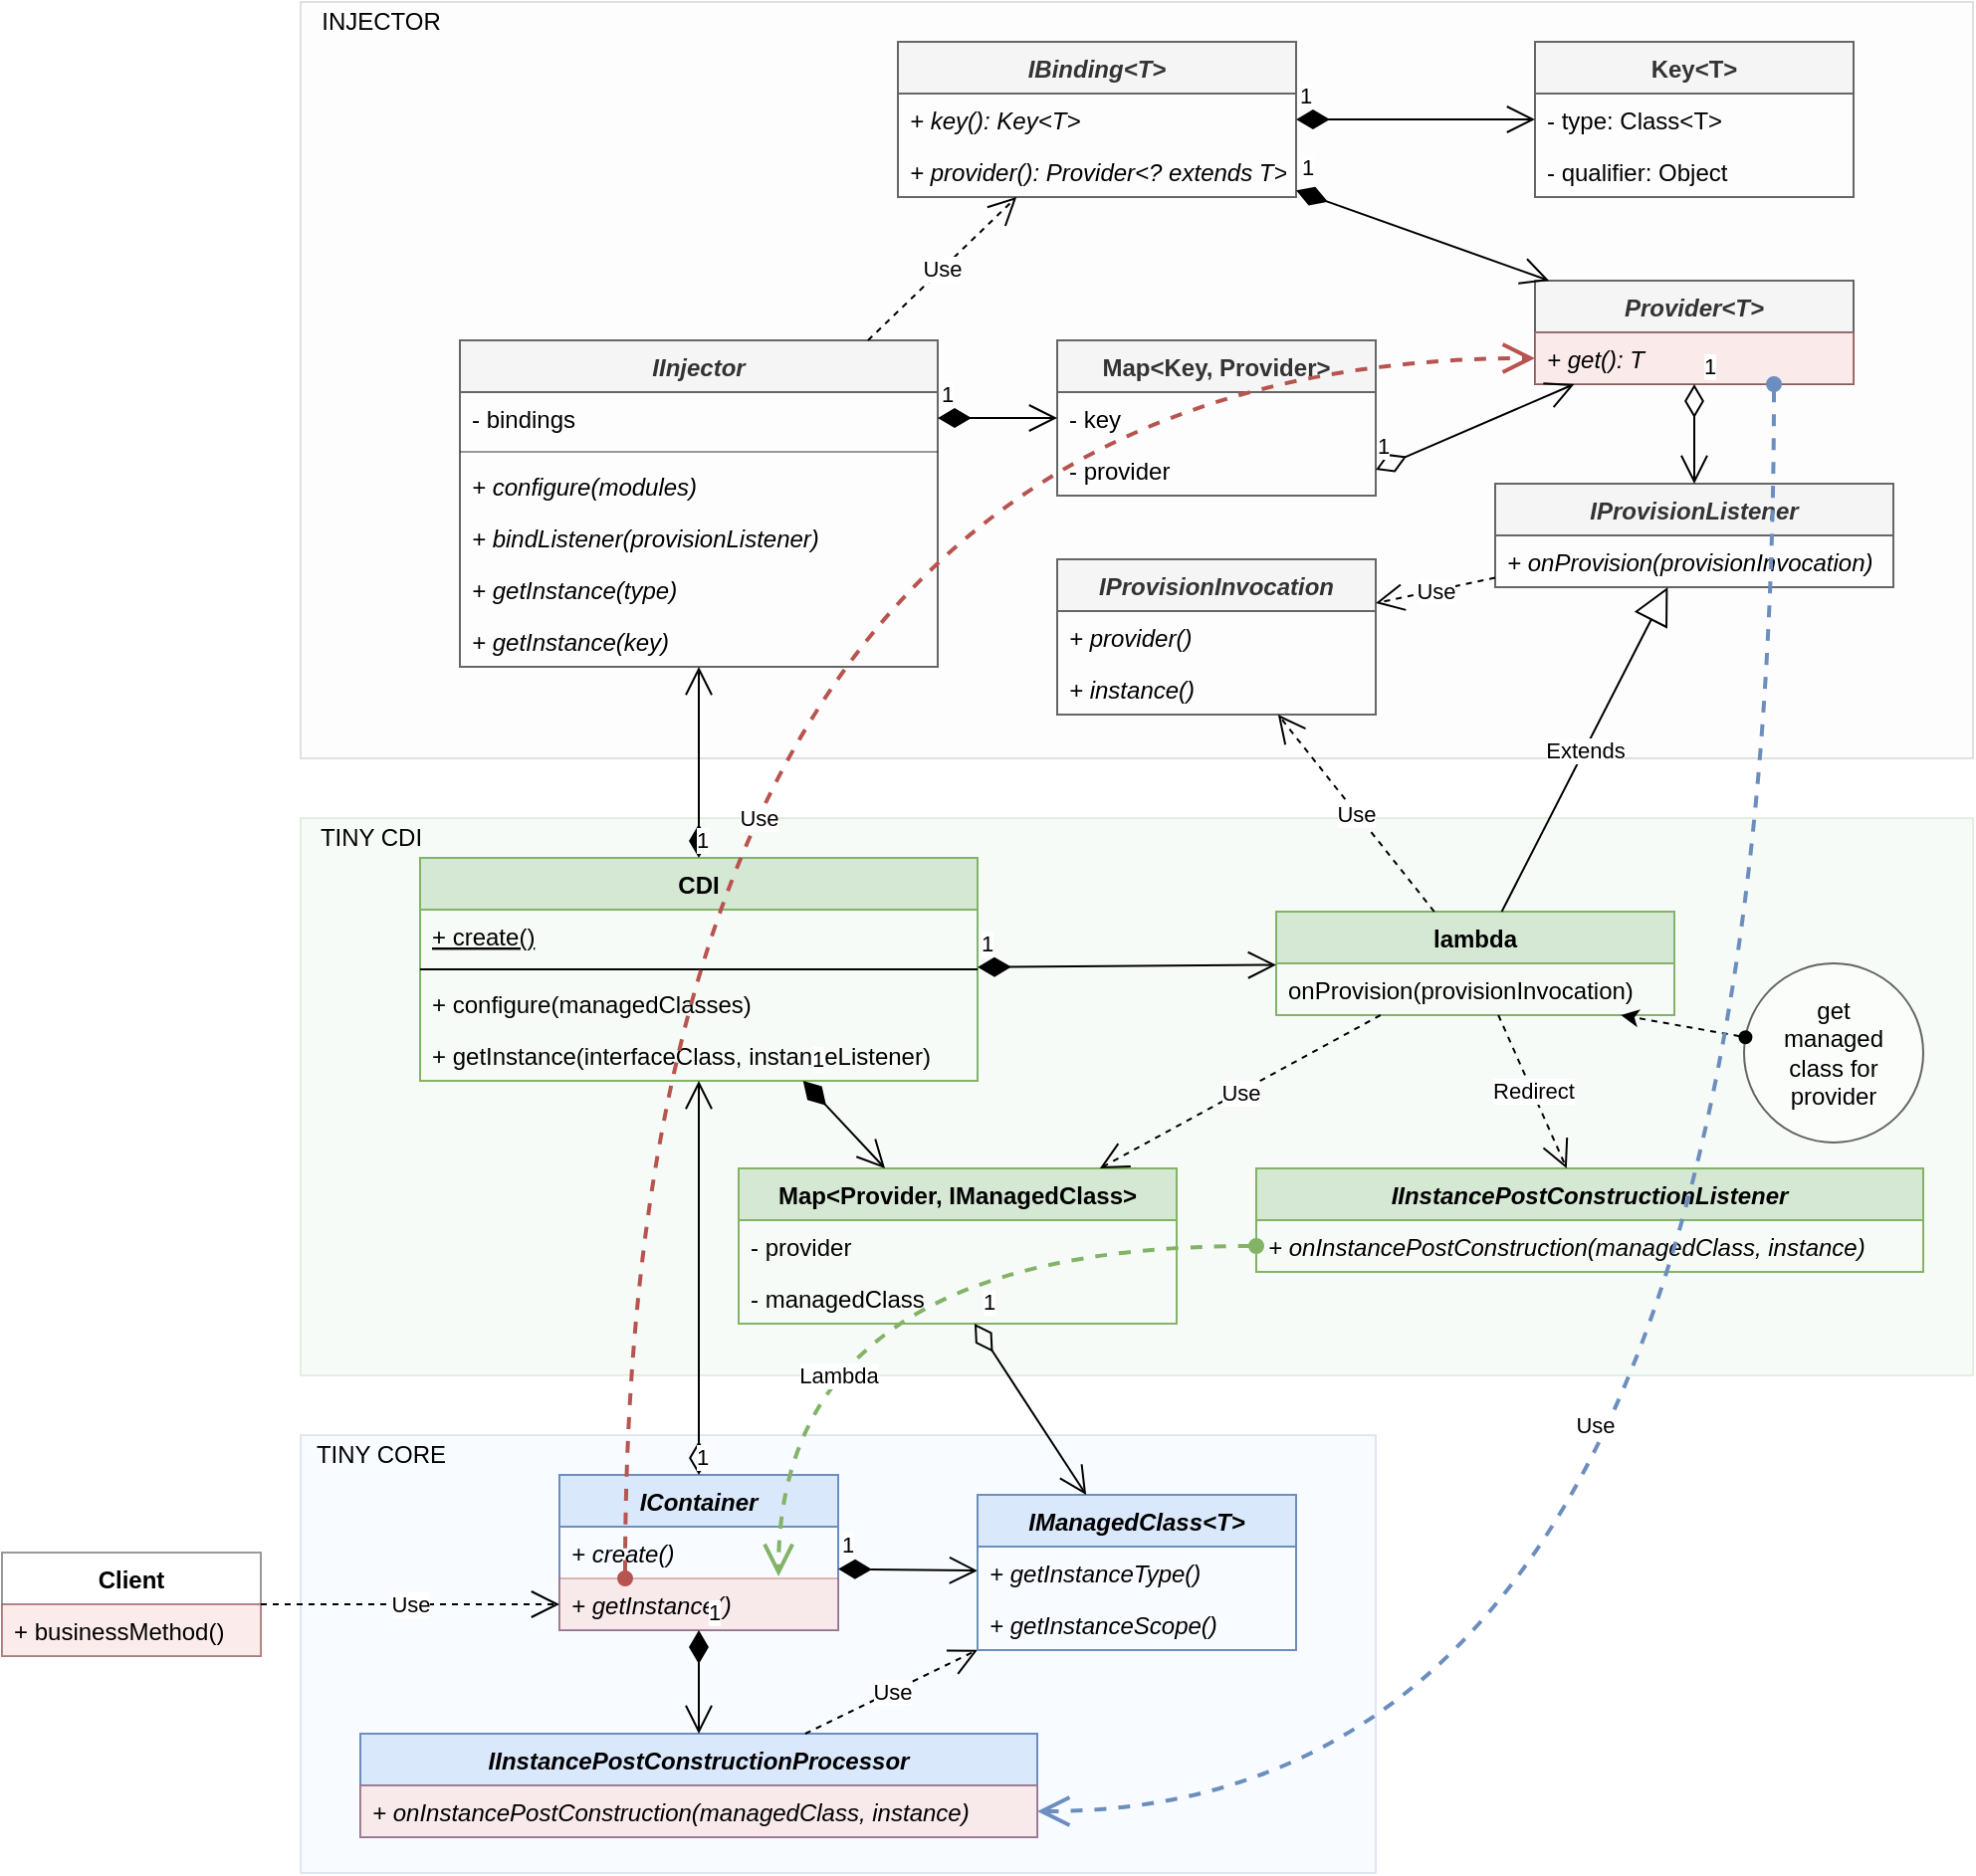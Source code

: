 <mxfile version="15.4.0" type="device" pages="3"><diagram id="tU94gdnowPFAofoP4zO1" name="CDI Collaboration"><mxGraphModel dx="1889" dy="822" grid="1" gridSize="10" guides="1" tooltips="1" connect="1" arrows="1" fold="1" page="1" pageScale="1" pageWidth="1100" pageHeight="850" math="0" shadow="0"><root><mxCell id="0"/><mxCell id="1" parent="0"/><mxCell id="FBTIgHdkyo9FQC_EBfqi-1" value="" style="rounded=0;whiteSpace=wrap;html=1;opacity=20;fillColor=#d5e8d4;strokeColor=#82b366;" vertex="1" parent="1"><mxGeometry x="200" y="450" width="840" height="280" as="geometry"/></mxCell><mxCell id="FBTIgHdkyo9FQC_EBfqi-2" value="" style="rounded=0;whiteSpace=wrap;html=1;opacity=20;fillColor=#f5f5f5;strokeColor=#666666;fontColor=#333333;" vertex="1" parent="1"><mxGeometry x="200" y="40" width="840" height="380" as="geometry"/></mxCell><mxCell id="FBTIgHdkyo9FQC_EBfqi-3" value="" style="rounded=0;whiteSpace=wrap;html=1;opacity=20;fillColor=#dae8fc;strokeColor=#6c8ebf;" vertex="1" parent="1"><mxGeometry x="200" y="760" width="540" height="220" as="geometry"/></mxCell><mxCell id="FBTIgHdkyo9FQC_EBfqi-4" value="IInjector" style="swimlane;fontStyle=3;childLayout=stackLayout;horizontal=1;startSize=26;fillColor=#f5f5f5;horizontalStack=0;resizeParent=1;resizeParentMax=0;resizeLast=0;collapsible=1;marginBottom=0;strokeColor=#666666;fontColor=#333333;" vertex="1" parent="1"><mxGeometry x="280" y="210" width="240" height="164" as="geometry"/></mxCell><mxCell id="FBTIgHdkyo9FQC_EBfqi-5" value="- bindings" style="text;strokeColor=none;fillColor=none;align=left;verticalAlign=top;spacingLeft=4;spacingRight=4;overflow=hidden;rotatable=0;points=[[0,0.5],[1,0.5]];portConstraint=eastwest;" vertex="1" parent="FBTIgHdkyo9FQC_EBfqi-4"><mxGeometry y="26" width="240" height="26" as="geometry"/></mxCell><mxCell id="FBTIgHdkyo9FQC_EBfqi-6" value="" style="line;strokeWidth=1;fillColor=none;align=left;verticalAlign=middle;spacingTop=-1;spacingLeft=3;spacingRight=3;rotatable=0;labelPosition=right;points=[];portConstraint=eastwest;opacity=40;" vertex="1" parent="FBTIgHdkyo9FQC_EBfqi-4"><mxGeometry y="52" width="240" height="8" as="geometry"/></mxCell><mxCell id="f2eW9vx_WPWd_7-X3QhL-8" value="+ configure(modules)" style="text;strokeColor=none;fillColor=none;align=left;verticalAlign=top;spacingLeft=4;spacingRight=4;overflow=hidden;rotatable=0;points=[[0,0.5],[1,0.5]];portConstraint=eastwest;fontColor=default;fontStyle=2" vertex="1" parent="FBTIgHdkyo9FQC_EBfqi-4"><mxGeometry y="60" width="240" height="26" as="geometry"/></mxCell><mxCell id="FBTIgHdkyo9FQC_EBfqi-8" value="+ bindListener(provisionListener)" style="text;strokeColor=none;fillColor=none;align=left;verticalAlign=top;spacingLeft=4;spacingRight=4;overflow=hidden;rotatable=0;points=[[0,0.5],[1,0.5]];portConstraint=eastwest;fontStyle=2" vertex="1" parent="FBTIgHdkyo9FQC_EBfqi-4"><mxGeometry y="86" width="240" height="26" as="geometry"/></mxCell><mxCell id="FBTIgHdkyo9FQC_EBfqi-7" value="+ getInstance(type)" style="text;strokeColor=none;fillColor=none;align=left;verticalAlign=top;spacingLeft=4;spacingRight=4;overflow=hidden;rotatable=0;points=[[0,0.5],[1,0.5]];portConstraint=eastwest;fontStyle=2" vertex="1" parent="FBTIgHdkyo9FQC_EBfqi-4"><mxGeometry y="112" width="240" height="26" as="geometry"/></mxCell><mxCell id="f2eW9vx_WPWd_7-X3QhL-9" value="+ getInstance(key)" style="text;strokeColor=none;fillColor=none;align=left;verticalAlign=top;spacingLeft=4;spacingRight=4;overflow=hidden;rotatable=0;points=[[0,0.5],[1,0.5]];portConstraint=eastwest;fontColor=default;fontStyle=2" vertex="1" parent="FBTIgHdkyo9FQC_EBfqi-4"><mxGeometry y="138" width="240" height="26" as="geometry"/></mxCell><mxCell id="FBTIgHdkyo9FQC_EBfqi-9" value="IBinding&lt;T&gt;" style="swimlane;fontStyle=3;childLayout=stackLayout;horizontal=1;startSize=26;fillColor=#f5f5f5;horizontalStack=0;resizeParent=1;resizeParentMax=0;resizeLast=0;collapsible=1;marginBottom=0;strokeColor=#666666;fontColor=#333333;" vertex="1" parent="1"><mxGeometry x="500" y="60" width="200" height="78" as="geometry"/></mxCell><mxCell id="FBTIgHdkyo9FQC_EBfqi-10" value="+ key(): Key&lt;T&gt;" style="text;strokeColor=none;fillColor=none;align=left;verticalAlign=top;spacingLeft=4;spacingRight=4;overflow=hidden;rotatable=0;points=[[0,0.5],[1,0.5]];portConstraint=eastwest;fontStyle=2" vertex="1" parent="FBTIgHdkyo9FQC_EBfqi-9"><mxGeometry y="26" width="200" height="26" as="geometry"/></mxCell><mxCell id="FBTIgHdkyo9FQC_EBfqi-11" value="+ provider(): Provider&lt;? extends T&gt;" style="text;strokeColor=none;fillColor=none;align=left;verticalAlign=top;spacingLeft=4;spacingRight=4;overflow=hidden;rotatable=0;points=[[0,0.5],[1,0.5]];portConstraint=eastwest;fontStyle=2" vertex="1" parent="FBTIgHdkyo9FQC_EBfqi-9"><mxGeometry y="52" width="200" height="26" as="geometry"/></mxCell><mxCell id="FBTIgHdkyo9FQC_EBfqi-12" value="Key&lt;T&gt;" style="swimlane;fontStyle=1;childLayout=stackLayout;horizontal=1;startSize=26;fillColor=#f5f5f5;horizontalStack=0;resizeParent=1;resizeParentMax=0;resizeLast=0;collapsible=1;marginBottom=0;strokeColor=#666666;fontColor=#333333;" vertex="1" parent="1"><mxGeometry x="820" y="60" width="160" height="78" as="geometry"/></mxCell><mxCell id="FBTIgHdkyo9FQC_EBfqi-13" value="- type: Class&lt;T&gt;" style="text;strokeColor=none;fillColor=none;align=left;verticalAlign=top;spacingLeft=4;spacingRight=4;overflow=hidden;rotatable=0;points=[[0,0.5],[1,0.5]];portConstraint=eastwest;" vertex="1" parent="FBTIgHdkyo9FQC_EBfqi-12"><mxGeometry y="26" width="160" height="26" as="geometry"/></mxCell><mxCell id="FBTIgHdkyo9FQC_EBfqi-14" value="- qualifier: Object" style="text;strokeColor=none;fillColor=none;align=left;verticalAlign=top;spacingLeft=4;spacingRight=4;overflow=hidden;rotatable=0;points=[[0,0.5],[1,0.5]];portConstraint=eastwest;" vertex="1" parent="FBTIgHdkyo9FQC_EBfqi-12"><mxGeometry y="52" width="160" height="26" as="geometry"/></mxCell><mxCell id="FBTIgHdkyo9FQC_EBfqi-15" value="Provider&lt;T&gt;" style="swimlane;fontStyle=3;childLayout=stackLayout;horizontal=1;startSize=26;fillColor=#f5f5f5;horizontalStack=0;resizeParent=1;resizeParentMax=0;resizeLast=0;collapsible=1;marginBottom=0;strokeColor=#666666;fontColor=#333333;" vertex="1" parent="1"><mxGeometry x="820" y="180" width="160" height="52" as="geometry"/></mxCell><mxCell id="FBTIgHdkyo9FQC_EBfqi-16" value="+ get(): T" style="text;strokeColor=#b85450;fillColor=#f8cecc;align=left;verticalAlign=top;spacingLeft=4;spacingRight=4;overflow=hidden;rotatable=0;points=[[0,0.5],[1,0.5]];portConstraint=eastwest;fontStyle=2;opacity=40;" vertex="1" parent="FBTIgHdkyo9FQC_EBfqi-15"><mxGeometry y="26" width="160" height="26" as="geometry"/></mxCell><mxCell id="FBTIgHdkyo9FQC_EBfqi-17" value="1" style="endArrow=open;html=1;endSize=12;startArrow=diamondThin;startSize=14;startFill=1;align=left;verticalAlign=bottom;rounded=0;" edge="1" parent="1" source="FBTIgHdkyo9FQC_EBfqi-9" target="FBTIgHdkyo9FQC_EBfqi-12"><mxGeometry x="-1" y="3" relative="1" as="geometry"><mxPoint x="560" y="290" as="sourcePoint"/><mxPoint x="720" y="290" as="targetPoint"/></mxGeometry></mxCell><mxCell id="FBTIgHdkyo9FQC_EBfqi-18" value="1" style="endArrow=open;html=1;endSize=12;startArrow=diamondThin;startSize=14;startFill=1;align=left;verticalAlign=bottom;rounded=0;" edge="1" parent="1" source="FBTIgHdkyo9FQC_EBfqi-9" target="FBTIgHdkyo9FQC_EBfqi-15"><mxGeometry x="-1" y="3" relative="1" as="geometry"><mxPoint x="750" y="133.615" as="sourcePoint"/><mxPoint x="830" y="121.308" as="targetPoint"/></mxGeometry></mxCell><mxCell id="FBTIgHdkyo9FQC_EBfqi-19" value="Use" style="endArrow=open;endSize=12;dashed=1;html=1;rounded=0;" edge="1" parent="1" source="FBTIgHdkyo9FQC_EBfqi-4" target="FBTIgHdkyo9FQC_EBfqi-9"><mxGeometry width="160" relative="1" as="geometry"><mxPoint x="450" y="310" as="sourcePoint"/><mxPoint x="610" y="310" as="targetPoint"/></mxGeometry></mxCell><mxCell id="FBTIgHdkyo9FQC_EBfqi-20" value="Map&lt;Key, Provider&gt;" style="swimlane;fontStyle=1;childLayout=stackLayout;horizontal=1;startSize=26;fillColor=#f5f5f5;horizontalStack=0;resizeParent=1;resizeParentMax=0;resizeLast=0;collapsible=1;marginBottom=0;strokeColor=#666666;fontColor=#333333;" vertex="1" parent="1"><mxGeometry x="580" y="210" width="160" height="78" as="geometry"/></mxCell><mxCell id="FBTIgHdkyo9FQC_EBfqi-21" value="- key" style="text;strokeColor=none;fillColor=none;align=left;verticalAlign=top;spacingLeft=4;spacingRight=4;overflow=hidden;rotatable=0;points=[[0,0.5],[1,0.5]];portConstraint=eastwest;" vertex="1" parent="FBTIgHdkyo9FQC_EBfqi-20"><mxGeometry y="26" width="160" height="26" as="geometry"/></mxCell><mxCell id="FBTIgHdkyo9FQC_EBfqi-22" value="- provider" style="text;strokeColor=none;fillColor=none;align=left;verticalAlign=top;spacingLeft=4;spacingRight=4;overflow=hidden;rotatable=0;points=[[0,0.5],[1,0.5]];portConstraint=eastwest;" vertex="1" parent="FBTIgHdkyo9FQC_EBfqi-20"><mxGeometry y="52" width="160" height="26" as="geometry"/></mxCell><mxCell id="FBTIgHdkyo9FQC_EBfqi-23" value="1" style="endArrow=open;html=1;endSize=12;startArrow=diamondThin;startSize=14;startFill=1;align=left;verticalAlign=bottom;rounded=0;" edge="1" parent="1" source="FBTIgHdkyo9FQC_EBfqi-5" target="FBTIgHdkyo9FQC_EBfqi-20"><mxGeometry x="-1" y="3" relative="1" as="geometry"><mxPoint x="830" y="214" as="sourcePoint"/><mxPoint x="910" y="234" as="targetPoint"/></mxGeometry></mxCell><mxCell id="FBTIgHdkyo9FQC_EBfqi-24" value="IContainer" style="swimlane;fontStyle=3;childLayout=stackLayout;horizontal=1;startSize=26;fillColor=#dae8fc;horizontalStack=0;resizeParent=1;resizeParentMax=0;resizeLast=0;collapsible=1;marginBottom=0;strokeColor=#6c8ebf;" vertex="1" parent="1"><mxGeometry x="330" y="780" width="140" height="78" as="geometry"/></mxCell><mxCell id="FBTIgHdkyo9FQC_EBfqi-25" value="+ create()" style="text;strokeColor=none;fillColor=none;align=left;verticalAlign=top;spacingLeft=4;spacingRight=4;overflow=hidden;rotatable=0;points=[[0,0.5],[1,0.5]];portConstraint=eastwest;opacity=60;fontStyle=2" vertex="1" parent="FBTIgHdkyo9FQC_EBfqi-24"><mxGeometry y="26" width="140" height="26" as="geometry"/></mxCell><mxCell id="FBTIgHdkyo9FQC_EBfqi-26" value="+ getInstance()" style="text;strokeColor=#b85450;fillColor=#f8cecc;align=left;verticalAlign=top;spacingLeft=4;spacingRight=4;overflow=hidden;rotatable=0;points=[[0,0.5],[1,0.5]];portConstraint=eastwest;opacity=40;fontStyle=2" vertex="1" parent="FBTIgHdkyo9FQC_EBfqi-24"><mxGeometry y="52" width="140" height="26" as="geometry"/></mxCell><mxCell id="FBTIgHdkyo9FQC_EBfqi-27" value="1" style="endArrow=open;html=1;endSize=12;startArrow=diamondThin;startSize=14;startFill=1;align=left;verticalAlign=bottom;rounded=0;" edge="1" parent="1" target="FBTIgHdkyo9FQC_EBfqi-62"><mxGeometry x="-1" y="3" relative="1" as="geometry"><mxPoint x="470" y="827.273" as="sourcePoint"/><mxPoint x="670" y="562" as="targetPoint"/></mxGeometry></mxCell><mxCell id="FBTIgHdkyo9FQC_EBfqi-28" value="CDI" style="swimlane;fontStyle=1;childLayout=stackLayout;horizontal=1;startSize=26;fillColor=#d5e8d4;horizontalStack=0;resizeParent=1;resizeParentMax=0;resizeLast=0;collapsible=1;marginBottom=0;strokeColor=#82b366;" vertex="1" parent="1"><mxGeometry x="260" y="470" width="280" height="112" as="geometry"/></mxCell><mxCell id="FBTIgHdkyo9FQC_EBfqi-29" value="+ create()" style="text;strokeColor=none;fillColor=none;align=left;verticalAlign=top;spacingLeft=4;spacingRight=4;overflow=hidden;rotatable=0;points=[[0,0.5],[1,0.5]];portConstraint=eastwest;fontStyle=4" vertex="1" parent="FBTIgHdkyo9FQC_EBfqi-28"><mxGeometry y="26" width="280" height="26" as="geometry"/></mxCell><mxCell id="FBTIgHdkyo9FQC_EBfqi-30" value="" style="line;strokeWidth=1;fillColor=none;align=left;verticalAlign=middle;spacingTop=-1;spacingLeft=3;spacingRight=3;rotatable=0;labelPosition=right;points=[];portConstraint=eastwest;" vertex="1" parent="FBTIgHdkyo9FQC_EBfqi-28"><mxGeometry y="52" width="280" height="8" as="geometry"/></mxCell><mxCell id="f2eW9vx_WPWd_7-X3QhL-1" value="+ configure(managedClasses)" style="text;strokeColor=none;fillColor=none;align=left;verticalAlign=top;spacingLeft=4;spacingRight=4;overflow=hidden;rotatable=0;points=[[0,0.5],[1,0.5]];portConstraint=eastwest;fontColor=default;fontStyle=0" vertex="1" parent="FBTIgHdkyo9FQC_EBfqi-28"><mxGeometry y="60" width="280" height="26" as="geometry"/></mxCell><mxCell id="FBTIgHdkyo9FQC_EBfqi-31" value="+ getInstance(interfaceClass, instanceListener)" style="text;strokeColor=none;fillColor=none;align=left;verticalAlign=top;spacingLeft=4;spacingRight=4;overflow=hidden;rotatable=0;points=[[0,0.5],[1,0.5]];portConstraint=eastwest;" vertex="1" parent="FBTIgHdkyo9FQC_EBfqi-28"><mxGeometry y="86" width="280" height="26" as="geometry"/></mxCell><mxCell id="FBTIgHdkyo9FQC_EBfqi-32" value="TINY CORE" style="text;html=1;align=center;verticalAlign=middle;resizable=0;points=[];autosize=1;strokeColor=none;fillColor=none;" vertex="1" parent="1"><mxGeometry x="200" y="760" width="80" height="20" as="geometry"/></mxCell><mxCell id="FBTIgHdkyo9FQC_EBfqi-33" value="TINY CDI" style="text;html=1;align=center;verticalAlign=middle;resizable=0;points=[];autosize=1;strokeColor=none;fillColor=none;" vertex="1" parent="1"><mxGeometry x="200" y="450" width="70" height="20" as="geometry"/></mxCell><mxCell id="FBTIgHdkyo9FQC_EBfqi-34" value="INJECTOR" style="text;html=1;align=center;verticalAlign=middle;resizable=0;points=[];autosize=1;strokeColor=none;fillColor=none;" vertex="1" parent="1"><mxGeometry x="200" y="40" width="80" height="20" as="geometry"/></mxCell><mxCell id="FBTIgHdkyo9FQC_EBfqi-35" value="1" style="endArrow=open;html=1;endSize=12;startArrow=diamondThin;startSize=14;startFill=0;align=left;verticalAlign=bottom;rounded=0;" edge="1" parent="1" source="FBTIgHdkyo9FQC_EBfqi-24" target="FBTIgHdkyo9FQC_EBfqi-28"><mxGeometry x="-1" y="3" relative="1" as="geometry"><mxPoint x="90" y="1030" as="sourcePoint"/><mxPoint x="250" y="1030" as="targetPoint"/></mxGeometry></mxCell><mxCell id="FBTIgHdkyo9FQC_EBfqi-36" value="1" style="endArrow=open;html=1;endSize=12;startArrow=diamondThin;startSize=14;startFill=1;align=left;verticalAlign=bottom;rounded=0;" edge="1" parent="1" source="FBTIgHdkyo9FQC_EBfqi-28" target="FBTIgHdkyo9FQC_EBfqi-4"><mxGeometry x="-1" y="3" relative="1" as="geometry"><mxPoint x="500" y="720" as="sourcePoint"/><mxPoint x="660" y="720" as="targetPoint"/></mxGeometry></mxCell><mxCell id="FBTIgHdkyo9FQC_EBfqi-37" value="Client" style="swimlane;fontStyle=1;align=center;verticalAlign=top;childLayout=stackLayout;horizontal=1;startSize=26;horizontalStack=0;resizeParent=1;resizeParentMax=0;resizeLast=0;collapsible=1;marginBottom=0;opacity=40;" vertex="1" parent="1"><mxGeometry x="50" y="819" width="130" height="52" as="geometry"/></mxCell><mxCell id="FBTIgHdkyo9FQC_EBfqi-38" value="+ businessMethod()" style="text;strokeColor=#b85450;fillColor=#f8cecc;align=left;verticalAlign=top;spacingLeft=4;spacingRight=4;overflow=hidden;rotatable=0;points=[[0,0.5],[1,0.5]];portConstraint=eastwest;opacity=40;" vertex="1" parent="FBTIgHdkyo9FQC_EBfqi-37"><mxGeometry y="26" width="130" height="26" as="geometry"/></mxCell><mxCell id="FBTIgHdkyo9FQC_EBfqi-39" value="Use" style="endArrow=open;endSize=12;dashed=1;html=1;rounded=0;" edge="1" parent="1" source="FBTIgHdkyo9FQC_EBfqi-37" target="FBTIgHdkyo9FQC_EBfqi-26"><mxGeometry width="160" relative="1" as="geometry"><mxPoint x="10" y="1000" as="sourcePoint"/><mxPoint x="170" y="1000" as="targetPoint"/></mxGeometry></mxCell><mxCell id="FBTIgHdkyo9FQC_EBfqi-40" value="IInstancePostConstructionProcessor" style="swimlane;fontStyle=3;childLayout=stackLayout;horizontal=1;startSize=26;fillColor=#dae8fc;horizontalStack=0;resizeParent=1;resizeParentMax=0;resizeLast=0;collapsible=1;marginBottom=0;strokeColor=#6c8ebf;" vertex="1" parent="1"><mxGeometry x="230" y="910" width="340" height="52" as="geometry"/></mxCell><mxCell id="FBTIgHdkyo9FQC_EBfqi-41" value="+ onInstancePostConstruction(managedClass, instance)" style="text;strokeColor=#b85450;fillColor=#f8cecc;align=left;verticalAlign=top;spacingLeft=4;spacingRight=4;overflow=hidden;rotatable=0;points=[[0,0.5],[1,0.5]];portConstraint=eastwest;opacity=40;fontStyle=2" vertex="1" parent="FBTIgHdkyo9FQC_EBfqi-40"><mxGeometry y="26" width="340" height="26" as="geometry"/></mxCell><mxCell id="FBTIgHdkyo9FQC_EBfqi-42" value="1" style="endArrow=open;html=1;endSize=12;startArrow=diamondThin;startSize=14;startFill=1;align=left;verticalAlign=bottom;rounded=0;" edge="1" parent="1" source="FBTIgHdkyo9FQC_EBfqi-24" target="FBTIgHdkyo9FQC_EBfqi-40"><mxGeometry x="-1" y="3" relative="1" as="geometry"><mxPoint x="480" y="930" as="sourcePoint"/><mxPoint x="640" y="930" as="targetPoint"/></mxGeometry></mxCell><mxCell id="FBTIgHdkyo9FQC_EBfqi-43" value="1" style="endArrow=open;html=1;endSize=12;startArrow=diamondThin;startSize=14;startFill=0;align=left;verticalAlign=bottom;rounded=0;exitX=1;exitY=0.5;exitDx=0;exitDy=0;" edge="1" parent="1" source="FBTIgHdkyo9FQC_EBfqi-22" target="FBTIgHdkyo9FQC_EBfqi-15"><mxGeometry x="-1" y="3" relative="1" as="geometry"><mxPoint x="410" y="710" as="sourcePoint"/><mxPoint x="410" y="596" as="targetPoint"/></mxGeometry></mxCell><mxCell id="FBTIgHdkyo9FQC_EBfqi-44" value="IProvisionListener" style="swimlane;fontStyle=3;childLayout=stackLayout;horizontal=1;startSize=26;fillColor=#f5f5f5;horizontalStack=0;resizeParent=1;resizeParentMax=0;resizeLast=0;collapsible=1;marginBottom=0;strokeColor=#666666;fontColor=#333333;" vertex="1" parent="1"><mxGeometry x="800" y="282" width="200" height="52" as="geometry"/></mxCell><mxCell id="FBTIgHdkyo9FQC_EBfqi-45" value="+ onProvision(provisionInvocation)" style="text;strokeColor=none;fillColor=none;align=left;verticalAlign=top;spacingLeft=4;spacingRight=4;overflow=hidden;rotatable=0;points=[[0,0.5],[1,0.5]];portConstraint=eastwest;opacity=40;fontStyle=2" vertex="1" parent="FBTIgHdkyo9FQC_EBfqi-44"><mxGeometry y="26" width="200" height="26" as="geometry"/></mxCell><mxCell id="FBTIgHdkyo9FQC_EBfqi-46" value="lambda" style="swimlane;fontStyle=1;childLayout=stackLayout;horizontal=1;startSize=26;fillColor=#d5e8d4;horizontalStack=0;resizeParent=1;resizeParentMax=0;resizeLast=0;collapsible=1;marginBottom=0;strokeColor=#82b366;" vertex="1" parent="1"><mxGeometry x="690" y="497" width="200" height="52" as="geometry"/></mxCell><mxCell id="FBTIgHdkyo9FQC_EBfqi-47" value="onProvision(provisionInvocation)" style="text;strokeColor=none;fillColor=none;align=left;verticalAlign=top;spacingLeft=4;spacingRight=4;overflow=hidden;rotatable=0;points=[[0,0.5],[1,0.5]];portConstraint=eastwest;opacity=40;" vertex="1" parent="FBTIgHdkyo9FQC_EBfqi-46"><mxGeometry y="26" width="200" height="26" as="geometry"/></mxCell><mxCell id="FBTIgHdkyo9FQC_EBfqi-48" value="Extends" style="endArrow=block;endSize=16;endFill=0;html=1;rounded=0;strokeWidth=1;" edge="1" parent="1" source="FBTIgHdkyo9FQC_EBfqi-46" target="FBTIgHdkyo9FQC_EBfqi-44"><mxGeometry width="160" relative="1" as="geometry"><mxPoint x="1060" y="620" as="sourcePoint"/><mxPoint x="1220" y="620" as="targetPoint"/></mxGeometry></mxCell><mxCell id="FBTIgHdkyo9FQC_EBfqi-49" value="1" style="endArrow=open;html=1;endSize=12;startArrow=diamondThin;startSize=14;startFill=1;align=left;verticalAlign=bottom;rounded=0;" edge="1" parent="1" source="FBTIgHdkyo9FQC_EBfqi-28" target="FBTIgHdkyo9FQC_EBfqi-46"><mxGeometry x="-1" y="3" relative="1" as="geometry"><mxPoint x="530" y="391" as="sourcePoint"/><mxPoint x="590" y="391" as="targetPoint"/></mxGeometry></mxCell><mxCell id="FBTIgHdkyo9FQC_EBfqi-50" value="1" style="endArrow=open;html=1;endSize=12;startArrow=diamondThin;startSize=14;startFill=0;align=left;verticalAlign=bottom;rounded=0;" edge="1" parent="1" source="FBTIgHdkyo9FQC_EBfqi-15" target="FBTIgHdkyo9FQC_EBfqi-44"><mxGeometry x="-1" y="3" relative="1" as="geometry"><mxPoint x="730" y="297" as="sourcePoint"/><mxPoint x="852.222" y="242" as="targetPoint"/></mxGeometry></mxCell><mxCell id="FBTIgHdkyo9FQC_EBfqi-51" value="Use" style="endArrow=open;endSize=12;dashed=1;html=1;rounded=0;strokeWidth=1;" edge="1" parent="1" source="FBTIgHdkyo9FQC_EBfqi-40" target="FBTIgHdkyo9FQC_EBfqi-62"><mxGeometry width="160" relative="1" as="geometry"><mxPoint x="750" y="990" as="sourcePoint"/><mxPoint x="910" y="990" as="targetPoint"/></mxGeometry></mxCell><mxCell id="FBTIgHdkyo9FQC_EBfqi-52" value="Map&lt;Provider, IManagedClass&gt;" style="swimlane;fontStyle=1;childLayout=stackLayout;horizontal=1;startSize=26;fillColor=#d5e8d4;horizontalStack=0;resizeParent=1;resizeParentMax=0;resizeLast=0;collapsible=1;marginBottom=0;strokeColor=#82b366;" vertex="1" parent="1"><mxGeometry x="420" y="626" width="220" height="78" as="geometry"/></mxCell><mxCell id="FBTIgHdkyo9FQC_EBfqi-53" value="- provider" style="text;strokeColor=none;fillColor=none;align=left;verticalAlign=top;spacingLeft=4;spacingRight=4;overflow=hidden;rotatable=0;points=[[0,0.5],[1,0.5]];portConstraint=eastwest;opacity=20;" vertex="1" parent="FBTIgHdkyo9FQC_EBfqi-52"><mxGeometry y="26" width="220" height="26" as="geometry"/></mxCell><mxCell id="FBTIgHdkyo9FQC_EBfqi-54" value="- managedClass" style="text;strokeColor=none;fillColor=none;align=left;verticalAlign=top;spacingLeft=4;spacingRight=4;overflow=hidden;rotatable=0;points=[[0,0.5],[1,0.5]];portConstraint=eastwest;opacity=20;" vertex="1" parent="FBTIgHdkyo9FQC_EBfqi-52"><mxGeometry y="52" width="220" height="26" as="geometry"/></mxCell><mxCell id="FBTIgHdkyo9FQC_EBfqi-55" value="IProvisionInvocation" style="swimlane;fontStyle=3;childLayout=stackLayout;horizontal=1;startSize=26;fillColor=#f5f5f5;horizontalStack=0;resizeParent=1;resizeParentMax=0;resizeLast=0;collapsible=1;marginBottom=0;strokeColor=#666666;fontColor=#333333;" vertex="1" parent="1"><mxGeometry x="580" y="320" width="160" height="78" as="geometry"/></mxCell><mxCell id="FBTIgHdkyo9FQC_EBfqi-56" value="+ provider()" style="text;strokeColor=none;fillColor=none;align=left;verticalAlign=top;spacingLeft=4;spacingRight=4;overflow=hidden;rotatable=0;points=[[0,0.5],[1,0.5]];portConstraint=eastwest;fontStyle=2" vertex="1" parent="FBTIgHdkyo9FQC_EBfqi-55"><mxGeometry y="26" width="160" height="26" as="geometry"/></mxCell><mxCell id="FBTIgHdkyo9FQC_EBfqi-57" value="+ instance()" style="text;strokeColor=none;fillColor=none;align=left;verticalAlign=top;spacingLeft=4;spacingRight=4;overflow=hidden;rotatable=0;points=[[0,0.5],[1,0.5]];portConstraint=eastwest;fontStyle=2" vertex="1" parent="FBTIgHdkyo9FQC_EBfqi-55"><mxGeometry y="52" width="160" height="26" as="geometry"/></mxCell><mxCell id="FBTIgHdkyo9FQC_EBfqi-58" value="1" style="endArrow=open;html=1;endSize=12;startArrow=diamondThin;startSize=14;startFill=1;align=left;verticalAlign=bottom;rounded=0;" edge="1" parent="1" source="FBTIgHdkyo9FQC_EBfqi-28" target="FBTIgHdkyo9FQC_EBfqi-52"><mxGeometry x="-1" y="3" relative="1" as="geometry"><mxPoint x="550" y="577.6" as="sourcePoint"/><mxPoint x="810" y="562" as="targetPoint"/></mxGeometry></mxCell><mxCell id="FBTIgHdkyo9FQC_EBfqi-59" value="Use" style="endArrow=open;endSize=12;dashed=1;html=1;rounded=0;" edge="1" parent="1" source="FBTIgHdkyo9FQC_EBfqi-46" target="FBTIgHdkyo9FQC_EBfqi-52"><mxGeometry width="160" relative="1" as="geometry"><mxPoint x="506.691" y="352" as="sourcePoint"/><mxPoint x="582.662" y="308" as="targetPoint"/></mxGeometry></mxCell><mxCell id="FBTIgHdkyo9FQC_EBfqi-60" value="get managed class for provider" style="ellipse;whiteSpace=wrap;html=1;aspect=fixed;spacing=12;opacity=60;" vertex="1" parent="1"><mxGeometry x="925" y="523" width="90" height="90" as="geometry"/></mxCell><mxCell id="FBTIgHdkyo9FQC_EBfqi-61" style="edgeStyle=none;rounded=0;orthogonalLoop=1;jettySize=auto;html=1;dashed=1;startArrow=oval;startFill=1;strokeWidth=1;" edge="1" parent="1" source="FBTIgHdkyo9FQC_EBfqi-60" target="FBTIgHdkyo9FQC_EBfqi-47"><mxGeometry relative="1" as="geometry"/></mxCell><mxCell id="FBTIgHdkyo9FQC_EBfqi-62" value="IManagedClass&lt;T&gt;" style="swimlane;fontStyle=3;childLayout=stackLayout;horizontal=1;startSize=26;fillColor=#dae8fc;horizontalStack=0;resizeParent=1;resizeParentMax=0;resizeLast=0;collapsible=1;marginBottom=0;strokeColor=#6c8ebf;" vertex="1" parent="1"><mxGeometry x="540" y="790" width="160" height="78" as="geometry"/></mxCell><mxCell id="FBTIgHdkyo9FQC_EBfqi-63" value="+ getInstanceType()" style="text;strokeColor=none;fillColor=none;align=left;verticalAlign=top;spacingLeft=4;spacingRight=4;overflow=hidden;rotatable=0;points=[[0,0.5],[1,0.5]];portConstraint=eastwest;opacity=60;fontStyle=2" vertex="1" parent="FBTIgHdkyo9FQC_EBfqi-62"><mxGeometry y="26" width="160" height="26" as="geometry"/></mxCell><mxCell id="FBTIgHdkyo9FQC_EBfqi-64" value="+ getInstanceScope()" style="text;strokeColor=none;fillColor=none;align=left;verticalAlign=top;spacingLeft=4;spacingRight=4;overflow=hidden;rotatable=0;points=[[0,0.5],[1,0.5]];portConstraint=eastwest;opacity=60;fontStyle=2" vertex="1" parent="FBTIgHdkyo9FQC_EBfqi-62"><mxGeometry y="52" width="160" height="26" as="geometry"/></mxCell><mxCell id="FBTIgHdkyo9FQC_EBfqi-65" value="1" style="endArrow=open;html=1;endSize=12;startArrow=diamondThin;startSize=14;startFill=0;align=left;verticalAlign=bottom;rounded=0;" edge="1" parent="1" source="FBTIgHdkyo9FQC_EBfqi-54" target="FBTIgHdkyo9FQC_EBfqi-62"><mxGeometry x="-1" y="3" relative="1" as="geometry"><mxPoint x="874.746" y="520" as="sourcePoint"/><mxPoint x="722.881" y="408" as="targetPoint"/></mxGeometry></mxCell><mxCell id="FBTIgHdkyo9FQC_EBfqi-66" value="Use" style="endArrow=open;endSize=12;dashed=1;html=1;rounded=0;" edge="1" parent="1" source="FBTIgHdkyo9FQC_EBfqi-44" target="FBTIgHdkyo9FQC_EBfqi-55"><mxGeometry width="160" relative="1" as="geometry"><mxPoint x="847.241" y="559" as="sourcePoint"/><mxPoint x="724.138" y="610" as="targetPoint"/></mxGeometry></mxCell><mxCell id="FBTIgHdkyo9FQC_EBfqi-67" value="Use" style="endArrow=open;endSize=12;dashed=1;html=1;rounded=0;" edge="1" parent="1" source="FBTIgHdkyo9FQC_EBfqi-46" target="FBTIgHdkyo9FQC_EBfqi-55"><mxGeometry width="160" relative="1" as="geometry"><mxPoint x="857.241" y="569" as="sourcePoint"/><mxPoint x="734.138" y="620" as="targetPoint"/></mxGeometry></mxCell><mxCell id="FBTIgHdkyo9FQC_EBfqi-68" value="IInstancePostConstructionListener" style="swimlane;fontStyle=3;childLayout=stackLayout;horizontal=1;startSize=26;fillColor=#d5e8d4;horizontalStack=0;resizeParent=1;resizeParentMax=0;resizeLast=0;collapsible=1;marginBottom=0;strokeColor=#82b366;" vertex="1" parent="1"><mxGeometry x="680" y="626" width="335" height="52" as="geometry"/></mxCell><mxCell id="FBTIgHdkyo9FQC_EBfqi-69" value="+ onInstancePostConstruction(managedClass, instance)" style="text;strokeColor=none;fillColor=none;align=left;verticalAlign=top;spacingLeft=4;spacingRight=4;overflow=hidden;rotatable=0;points=[[0,0.5],[1,0.5]];portConstraint=eastwest;fontStyle=2" vertex="1" parent="FBTIgHdkyo9FQC_EBfqi-68"><mxGeometry y="26" width="335" height="26" as="geometry"/></mxCell><mxCell id="FBTIgHdkyo9FQC_EBfqi-70" value="Use" style="endArrow=open;endSize=12;dashed=1;html=1;rounded=0;edgeStyle=orthogonalEdgeStyle;curved=1;entryX=0;entryY=0.5;entryDx=0;entryDy=0;strokeWidth=2;fillColor=#f8cecc;strokeColor=#b85450;startArrow=oval;startFill=1;" edge="1" parent="1" source="FBTIgHdkyo9FQC_EBfqi-26" target="FBTIgHdkyo9FQC_EBfqi-16"><mxGeometry x="-0.285" y="-67" width="160" relative="1" as="geometry"><mxPoint x="363" y="800" as="sourcePoint"/><mxPoint x="760" y="850" as="targetPoint"/><Array as="points"><mxPoint x="363" y="219"/></Array><mxPoint as="offset"/></mxGeometry></mxCell><mxCell id="FBTIgHdkyo9FQC_EBfqi-71" value="Redirect" style="endArrow=open;endSize=12;dashed=1;html=1;rounded=0;" edge="1" parent="1" source="FBTIgHdkyo9FQC_EBfqi-46" target="FBTIgHdkyo9FQC_EBfqi-68"><mxGeometry width="160" relative="1" as="geometry"><mxPoint x="741.724" y="559" as="sourcePoint"/><mxPoint x="627.414" y="610" as="targetPoint"/></mxGeometry></mxCell><mxCell id="FBTIgHdkyo9FQC_EBfqi-72" value="Use" style="endArrow=open;endSize=12;dashed=1;html=1;rounded=0;fillColor=#dae8fc;strokeColor=#6c8ebf;strokeWidth=2;edgeStyle=orthogonalEdgeStyle;curved=1;startArrow=oval;startFill=1;entryX=1;entryY=0.5;entryDx=0;entryDy=0;" edge="1" parent="1" source="FBTIgHdkyo9FQC_EBfqi-16" target="FBTIgHdkyo9FQC_EBfqi-41"><mxGeometry x="-0.039" y="-90" width="160" relative="1" as="geometry"><mxPoint x="1010" y="650" as="sourcePoint"/><mxPoint x="1170" y="650" as="targetPoint"/><Array as="points"><mxPoint x="940" y="949"/></Array><mxPoint as="offset"/></mxGeometry></mxCell><mxCell id="FBTIgHdkyo9FQC_EBfqi-73" value="Lambda" style="endArrow=open;endSize=12;dashed=1;html=1;rounded=0;edgeStyle=orthogonalEdgeStyle;curved=1;entryX=0.786;entryY=0.962;entryDx=0;entryDy=0;entryPerimeter=0;fillColor=#d5e8d4;strokeColor=#82b366;strokeWidth=2;startArrow=oval;startFill=1;" edge="1" parent="1" source="FBTIgHdkyo9FQC_EBfqi-69" target="FBTIgHdkyo9FQC_EBfqi-25"><mxGeometry x="0.502" y="30" width="160" relative="1" as="geometry"><mxPoint x="811.589" y="559" as="sourcePoint"/><mxPoint x="845.911" y="636" as="targetPoint"/><Array as="points"><mxPoint x="440" y="665"/></Array><mxPoint as="offset"/></mxGeometry></mxCell></root></mxGraphModel></diagram><diagram id="yGIc8rSEEz_LKfh2LSWf" name="Injector API"><mxGraphModel dx="1889" dy="822" grid="1" gridSize="10" guides="1" tooltips="1" connect="1" arrows="1" fold="1" page="1" pageScale="1" pageWidth="1100" pageHeight="850" math="0" shadow="0"><root><mxCell id="3AMZI0uMF7N6bDjYuJZ8-0"/><mxCell id="3AMZI0uMF7N6bDjYuJZ8-1" parent="3AMZI0uMF7N6bDjYuJZ8-0"/><mxCell id="3AMZI0uMF7N6bDjYuJZ8-2" value="IInjector" style="swimlane;fontStyle=3;childLayout=stackLayout;horizontal=1;startSize=26;fillColor=#f5f5f5;horizontalStack=0;resizeParent=1;resizeParentMax=0;resizeLast=0;collapsible=1;marginBottom=0;strokeColor=#666666;fontColor=#333333;" vertex="1" parent="3AMZI0uMF7N6bDjYuJZ8-1"><mxGeometry x="290" y="223" width="220" height="208" as="geometry"/></mxCell><mxCell id="qlT0FTXkldydRdJMRpUI-6" value="+ configure(modules)" style="text;strokeColor=none;fillColor=none;align=left;verticalAlign=top;spacingLeft=4;spacingRight=4;overflow=hidden;rotatable=0;points=[[0,0.5],[1,0.5]];portConstraint=eastwest;fontColor=default;opacity=40;fontStyle=2" vertex="1" parent="3AMZI0uMF7N6bDjYuJZ8-2"><mxGeometry y="26" width="220" height="26" as="geometry"/></mxCell><mxCell id="3AMZI0uMF7N6bDjYuJZ8-3" value="+ getInstance(type, qualifier)" style="text;strokeColor=#6c8ebf;fillColor=#dae8fc;align=left;verticalAlign=top;spacingLeft=4;spacingRight=4;overflow=hidden;rotatable=0;points=[[0,0.5],[1,0.5]];portConstraint=eastwest;fontStyle=2;opacity=50;" vertex="1" parent="3AMZI0uMF7N6bDjYuJZ8-2"><mxGeometry y="52" width="220" height="26" as="geometry"/></mxCell><mxCell id="qlT0FTXkldydRdJMRpUI-9" value="+ bindScope(annotation, scope)" style="text;strokeColor=none;fillColor=none;align=left;verticalAlign=top;spacingLeft=4;spacingRight=4;overflow=hidden;rotatable=0;points=[[0,0.5],[1,0.5]];portConstraint=eastwest;fontColor=default;opacity=30;fontStyle=2" vertex="1" parent="3AMZI0uMF7N6bDjYuJZ8-2"><mxGeometry y="78" width="220" height="26" as="geometry"/></mxCell><mxCell id="3AMZI0uMF7N6bDjYuJZ8-5" value="+ getScope(annotation)" style="text;strokeColor=none;fillColor=none;align=left;verticalAlign=top;spacingLeft=4;spacingRight=4;overflow=hidden;rotatable=0;points=[[0,0.5],[1,0.5]];portConstraint=eastwest;fontStyle=2" vertex="1" parent="3AMZI0uMF7N6bDjYuJZ8-2"><mxGeometry y="104" width="220" height="26" as="geometry"/></mxCell><mxCell id="PbGbBhyx2S2Uuor0_cnq-1" value="+ bindListener(provisionListener)" style="text;strokeColor=none;fillColor=none;align=left;verticalAlign=top;spacingLeft=4;spacingRight=4;overflow=hidden;rotatable=0;points=[[0,0.5],[1,0.5]];portConstraint=eastwest;fontStyle=2" vertex="1" parent="3AMZI0uMF7N6bDjYuJZ8-2"><mxGeometry y="130" width="220" height="26" as="geometry"/></mxCell><mxCell id="qlT0FTXkldydRdJMRpUI-7" value="+ unbindListener(provisionListener)" style="text;strokeColor=none;fillColor=none;align=left;verticalAlign=top;spacingLeft=4;spacingRight=4;overflow=hidden;rotatable=0;points=[[0,0.5],[1,0.5]];portConstraint=eastwest;fontStyle=2" vertex="1" parent="3AMZI0uMF7N6bDjYuJZ8-2"><mxGeometry y="156" width="220" height="26" as="geometry"/></mxCell><mxCell id="3AMZI0uMF7N6bDjYuJZ8-4" value="+ fireEvent(provisionInvocation)" style="text;strokeColor=#b85450;fillColor=#f8cecc;align=left;verticalAlign=top;spacingLeft=4;spacingRight=4;overflow=hidden;rotatable=0;points=[[0,0.5],[1,0.5]];portConstraint=eastwest;fontStyle=2;opacity=30;" vertex="1" parent="3AMZI0uMF7N6bDjYuJZ8-2"><mxGeometry y="182" width="220" height="26" as="geometry"/></mxCell><mxCell id="3AMZI0uMF7N6bDjYuJZ8-6" value="IBinding&lt;T&gt;" style="swimlane;fontStyle=3;childLayout=stackLayout;horizontal=1;startSize=26;fillColor=#f5f5f5;horizontalStack=0;resizeParent=1;resizeParentMax=0;resizeLast=0;collapsible=1;marginBottom=0;strokeColor=#666666;fontColor=#333333;" vertex="1" parent="3AMZI0uMF7N6bDjYuJZ8-1"><mxGeometry x="290" y="67" width="220" height="76" as="geometry"/></mxCell><mxCell id="3AMZI0uMF7N6bDjYuJZ8-7" value="+ key(): Key&lt;T&gt;" style="text;strokeColor=none;fillColor=none;align=left;verticalAlign=top;spacingLeft=4;spacingRight=4;overflow=hidden;rotatable=0;points=[[0,0.5],[1,0.5]];portConstraint=eastwest;fontStyle=2" vertex="1" parent="3AMZI0uMF7N6bDjYuJZ8-6"><mxGeometry y="26" width="220" height="24" as="geometry"/></mxCell><mxCell id="3AMZI0uMF7N6bDjYuJZ8-8" value="+ provider(): Provider&lt;? extends T&gt;" style="text;strokeColor=#6c8ebf;fillColor=#dae8fc;align=left;verticalAlign=top;spacingLeft=4;spacingRight=4;overflow=hidden;rotatable=0;points=[[0,0.5],[1,0.5]];portConstraint=eastwest;fontStyle=2;opacity=50;" vertex="1" parent="3AMZI0uMF7N6bDjYuJZ8-6"><mxGeometry y="50" width="220" height="26" as="geometry"/></mxCell><mxCell id="3AMZI0uMF7N6bDjYuJZ8-10" value="IBindingBuilder&lt;T&gt;" style="swimlane;fontStyle=3;childLayout=stackLayout;horizontal=1;startSize=26;fillColor=#f5f5f5;horizontalStack=0;resizeParent=1;resizeParentMax=0;resizeLast=0;collapsible=1;marginBottom=0;strokeColor=#666666;fontColor=#333333;" vertex="1" parent="3AMZI0uMF7N6bDjYuJZ8-1"><mxGeometry x="40" y="40" width="160" height="130" as="geometry"/></mxCell><mxCell id="3AMZI0uMF7N6bDjYuJZ8-12" value="+ annotatedWith(qualifier)" style="text;strokeColor=none;fillColor=none;align=left;verticalAlign=top;spacingLeft=4;spacingRight=4;overflow=hidden;rotatable=0;points=[[0,0.5],[1,0.5]];portConstraint=eastwest;fontStyle=2" vertex="1" parent="3AMZI0uMF7N6bDjYuJZ8-10"><mxGeometry y="26" width="160" height="26" as="geometry"/></mxCell><mxCell id="3AMZI0uMF7N6bDjYuJZ8-11" value="+ to(type)" style="text;strokeColor=none;fillColor=none;align=left;verticalAlign=top;spacingLeft=4;spacingRight=4;overflow=hidden;rotatable=0;points=[[0,0.5],[1,0.5]];portConstraint=eastwest;fontStyle=2" vertex="1" parent="3AMZI0uMF7N6bDjYuJZ8-10"><mxGeometry y="52" width="160" height="26" as="geometry"/></mxCell><mxCell id="3AMZI0uMF7N6bDjYuJZ8-13" value="+ toProvider(provider)" style="text;strokeColor=none;fillColor=none;align=left;verticalAlign=top;spacingLeft=4;spacingRight=4;overflow=hidden;rotatable=0;points=[[0,0.5],[1,0.5]];portConstraint=eastwest;fontStyle=2" vertex="1" parent="3AMZI0uMF7N6bDjYuJZ8-10"><mxGeometry y="78" width="160" height="26" as="geometry"/></mxCell><mxCell id="3AMZI0uMF7N6bDjYuJZ8-18" value="+ in(scope)" style="text;strokeColor=none;fillColor=none;align=left;verticalAlign=top;spacingLeft=4;spacingRight=4;overflow=hidden;rotatable=0;points=[[0,0.5],[1,0.5]];portConstraint=eastwest;fontStyle=2" vertex="1" parent="3AMZI0uMF7N6bDjYuJZ8-10"><mxGeometry y="104" width="160" height="26" as="geometry"/></mxCell><mxCell id="3AMZI0uMF7N6bDjYuJZ8-19" value="IModule" style="swimlane;fontStyle=3;childLayout=stackLayout;horizontal=1;startSize=26;fillColor=#f5f5f5;horizontalStack=0;resizeParent=1;resizeParentMax=0;resizeLast=0;collapsible=1;marginBottom=0;strokeColor=#666666;fontColor=#333333;" vertex="1" parent="3AMZI0uMF7N6bDjYuJZ8-1"><mxGeometry x="60" y="288" width="120" height="78" as="geometry"/></mxCell><mxCell id="3AMZI0uMF7N6bDjYuJZ8-20" value="+ configure(injector)" style="text;strokeColor=none;fillColor=none;align=left;verticalAlign=top;spacingLeft=4;spacingRight=4;overflow=hidden;rotatable=0;points=[[0,0.5],[1,0.5]];portConstraint=eastwest;fontStyle=2" vertex="1" parent="3AMZI0uMF7N6bDjYuJZ8-19"><mxGeometry y="26" width="120" height="26" as="geometry"/></mxCell><mxCell id="3AMZI0uMF7N6bDjYuJZ8-21" value="+ bindings()" style="text;strokeColor=none;fillColor=none;align=left;verticalAlign=top;spacingLeft=4;spacingRight=4;overflow=hidden;rotatable=0;points=[[0,0.5],[1,0.5]];portConstraint=eastwest;fontStyle=2" vertex="1" parent="3AMZI0uMF7N6bDjYuJZ8-19"><mxGeometry y="52" width="120" height="26" as="geometry"/></mxCell><mxCell id="3AMZI0uMF7N6bDjYuJZ8-23" value="IScope" style="swimlane;fontStyle=3;childLayout=stackLayout;horizontal=1;startSize=26;fillColor=#f5f5f5;horizontalStack=0;resizeParent=1;resizeParentMax=0;resizeLast=0;collapsible=1;marginBottom=0;strokeColor=#666666;fontColor=#333333;" vertex="1" parent="3AMZI0uMF7N6bDjYuJZ8-1"><mxGeometry x="60" y="440" width="120" height="52" as="geometry"/></mxCell><mxCell id="3AMZI0uMF7N6bDjYuJZ8-24" value="+ scope(provider)" style="text;strokeColor=none;fillColor=none;align=left;verticalAlign=top;spacingLeft=4;spacingRight=4;overflow=hidden;rotatable=0;points=[[0,0.5],[1,0.5]];portConstraint=eastwest;fontStyle=2" vertex="1" parent="3AMZI0uMF7N6bDjYuJZ8-23"><mxGeometry y="26" width="120" height="26" as="geometry"/></mxCell><mxCell id="3AMZI0uMF7N6bDjYuJZ8-27" value="Key&lt;T&gt;" style="swimlane;fontStyle=1;childLayout=stackLayout;horizontal=1;startSize=26;fillColor=#f5f5f5;horizontalStack=0;resizeParent=1;resizeParentMax=0;resizeLast=0;collapsible=1;marginBottom=0;strokeColor=#666666;fontColor=#333333;" vertex="1" parent="3AMZI0uMF7N6bDjYuJZ8-1"><mxGeometry x="600" y="66" width="140" height="78" as="geometry"/></mxCell><mxCell id="3AMZI0uMF7N6bDjYuJZ8-28" value="- type: Class&lt;T&gt;" style="text;strokeColor=none;fillColor=none;align=left;verticalAlign=top;spacingLeft=4;spacingRight=4;overflow=hidden;rotatable=0;points=[[0,0.5],[1,0.5]];portConstraint=eastwest;" vertex="1" parent="3AMZI0uMF7N6bDjYuJZ8-27"><mxGeometry y="26" width="140" height="26" as="geometry"/></mxCell><mxCell id="3AMZI0uMF7N6bDjYuJZ8-29" value="- qualifier" style="text;strokeColor=none;fillColor=none;align=left;verticalAlign=top;spacingLeft=4;spacingRight=4;overflow=hidden;rotatable=0;points=[[0,0.5],[1,0.5]];portConstraint=eastwest;" vertex="1" parent="3AMZI0uMF7N6bDjYuJZ8-27"><mxGeometry y="52" width="140" height="26" as="geometry"/></mxCell><mxCell id="3AMZI0uMF7N6bDjYuJZ8-31" value="IProvisionInvocation&lt;T&gt;" style="swimlane;fontStyle=3;childLayout=stackLayout;horizontal=1;startSize=26;fillColor=#f5f5f5;horizontalStack=0;resizeParent=1;resizeParentMax=0;resizeLast=0;collapsible=1;marginBottom=0;strokeColor=#666666;fontColor=#333333;" vertex="1" parent="3AMZI0uMF7N6bDjYuJZ8-1"><mxGeometry x="575" y="460" width="190" height="112" as="geometry"/></mxCell><mxCell id="3AMZI0uMF7N6bDjYuJZ8-39" value="+ create(provider, instance)" style="text;strokeColor=none;fillColor=none;align=left;verticalAlign=top;spacingLeft=4;spacingRight=4;overflow=hidden;rotatable=0;points=[[0,0.5],[1,0.5]];portConstraint=eastwest;fontStyle=4" vertex="1" parent="3AMZI0uMF7N6bDjYuJZ8-31"><mxGeometry y="26" width="190" height="26" as="geometry"/></mxCell><mxCell id="3AMZI0uMF7N6bDjYuJZ8-40" value="" style="line;strokeWidth=1;fillColor=none;align=left;verticalAlign=middle;spacingTop=-1;spacingLeft=3;spacingRight=3;rotatable=0;labelPosition=right;points=[];portConstraint=eastwest;" vertex="1" parent="3AMZI0uMF7N6bDjYuJZ8-31"><mxGeometry y="52" width="190" height="8" as="geometry"/></mxCell><mxCell id="3AMZI0uMF7N6bDjYuJZ8-32" value="+ provider(): Provider&lt;T&gt;" style="text;strokeColor=none;fillColor=none;align=left;verticalAlign=top;spacingLeft=4;spacingRight=4;overflow=hidden;rotatable=0;points=[[0,0.5],[1,0.5]];portConstraint=eastwest;fontStyle=2" vertex="1" parent="3AMZI0uMF7N6bDjYuJZ8-31"><mxGeometry y="60" width="190" height="26" as="geometry"/></mxCell><mxCell id="3AMZI0uMF7N6bDjYuJZ8-33" value="+ instance(): T" style="text;strokeColor=none;fillColor=none;align=left;verticalAlign=top;spacingLeft=4;spacingRight=4;overflow=hidden;rotatable=0;points=[[0,0.5],[1,0.5]];portConstraint=eastwest;fontStyle=2" vertex="1" parent="3AMZI0uMF7N6bDjYuJZ8-31"><mxGeometry y="86" width="190" height="26" as="geometry"/></mxCell><mxCell id="3AMZI0uMF7N6bDjYuJZ8-35" value="IProvisionListener&lt;T&gt;" style="swimlane;fontStyle=3;childLayout=stackLayout;horizontal=1;startSize=26;fillColor=#f5f5f5;horizontalStack=0;resizeParent=1;resizeParentMax=0;resizeLast=0;collapsible=1;marginBottom=0;strokeColor=#666666;fontColor=#333333;" vertex="1" parent="3AMZI0uMF7N6bDjYuJZ8-1"><mxGeometry x="320" y="492" width="160" height="52" as="geometry"/></mxCell><mxCell id="3AMZI0uMF7N6bDjYuJZ8-36" value="+ onProvision(provision)" style="text;strokeColor=none;fillColor=none;align=left;verticalAlign=top;spacingLeft=4;spacingRight=4;overflow=hidden;rotatable=0;points=[[0,0.5],[1,0.5]];portConstraint=eastwest;fontStyle=2" vertex="1" parent="3AMZI0uMF7N6bDjYuJZ8-35"><mxGeometry y="26" width="160" height="26" as="geometry"/></mxCell><mxCell id="3AMZI0uMF7N6bDjYuJZ8-41" value="Names" style="swimlane;fontStyle=1;childLayout=stackLayout;horizontal=1;startSize=26;fillColor=#f5f5f5;horizontalStack=0;resizeParent=1;resizeParentMax=0;resizeLast=0;collapsible=1;marginBottom=0;strokeColor=#666666;fontColor=#333333;" vertex="1" parent="3AMZI0uMF7N6bDjYuJZ8-1"><mxGeometry x="840" y="480" width="140" height="52" as="geometry"/></mxCell><mxCell id="3AMZI0uMF7N6bDjYuJZ8-42" value="+ named(value)" style="text;strokeColor=none;fillColor=none;align=left;verticalAlign=top;spacingLeft=4;spacingRight=4;overflow=hidden;rotatable=0;points=[[0,0.5],[1,0.5]];portConstraint=eastwest;fontStyle=4" vertex="1" parent="3AMZI0uMF7N6bDjYuJZ8-41"><mxGeometry y="26" width="140" height="26" as="geometry"/></mxCell><mxCell id="3AMZI0uMF7N6bDjYuJZ8-45" value="ScopedProvider&lt;T&gt;" style="swimlane;fontStyle=3;childLayout=stackLayout;horizontal=1;startSize=26;fillColor=#f5f5f5;horizontalStack=0;resizeParent=1;resizeParentMax=0;resizeLast=0;collapsible=1;marginBottom=0;strokeColor=#666666;fontColor=#333333;" vertex="1" parent="3AMZI0uMF7N6bDjYuJZ8-1"><mxGeometry x="840" y="223" width="160" height="86" as="geometry"/></mxCell><mxCell id="3AMZI0uMF7N6bDjYuJZ8-46" value="# provider" style="text;strokeColor=none;fillColor=none;align=left;verticalAlign=top;spacingLeft=4;spacingRight=4;overflow=hidden;rotatable=0;points=[[0,0.5],[1,0.5]];portConstraint=eastwest;" vertex="1" parent="3AMZI0uMF7N6bDjYuJZ8-45"><mxGeometry y="26" width="160" height="26" as="geometry"/></mxCell><mxCell id="3AMZI0uMF7N6bDjYuJZ8-54" value="" style="line;strokeWidth=1;fillColor=none;align=left;verticalAlign=middle;spacingTop=-1;spacingLeft=3;spacingRight=3;rotatable=0;labelPosition=right;points=[];portConstraint=eastwest;" vertex="1" parent="3AMZI0uMF7N6bDjYuJZ8-45"><mxGeometry y="52" width="160" height="8" as="geometry"/></mxCell><mxCell id="3AMZI0uMF7N6bDjYuJZ8-47" value="+ getScopeInstance(): T" style="text;strokeColor=none;fillColor=none;align=left;verticalAlign=top;spacingLeft=4;spacingRight=4;overflow=hidden;rotatable=0;points=[[0,0.5],[1,0.5]];portConstraint=eastwest;fontStyle=2" vertex="1" parent="3AMZI0uMF7N6bDjYuJZ8-45"><mxGeometry y="60" width="160" height="26" as="geometry"/></mxCell><mxCell id="3AMZI0uMF7N6bDjYuJZ8-49" value="Provider&lt;T&gt;" style="swimlane;fontStyle=3;childLayout=stackLayout;horizontal=1;startSize=26;fillColor=#f5f5f5;horizontalStack=0;resizeParent=1;resizeParentMax=0;resizeLast=0;collapsible=1;marginBottom=0;strokeColor=#666666;fontColor=#333333;" vertex="1" parent="3AMZI0uMF7N6bDjYuJZ8-1"><mxGeometry x="600" y="240" width="140" height="52" as="geometry"/></mxCell><mxCell id="3AMZI0uMF7N6bDjYuJZ8-50" value="+ get(): T" style="text;strokeColor=#b85450;fillColor=#f8cecc;align=left;verticalAlign=top;spacingLeft=4;spacingRight=4;overflow=hidden;rotatable=0;points=[[0,0.5],[1,0.5]];portConstraint=eastwest;fontStyle=2;opacity=30;" vertex="1" parent="3AMZI0uMF7N6bDjYuJZ8-49"><mxGeometry y="26" width="140" height="26" as="geometry"/></mxCell><mxCell id="3AMZI0uMF7N6bDjYuJZ8-53" value="Extends" style="endArrow=block;endSize=16;endFill=0;html=1;rounded=0;" edge="1" parent="3AMZI0uMF7N6bDjYuJZ8-1" source="3AMZI0uMF7N6bDjYuJZ8-45" target="3AMZI0uMF7N6bDjYuJZ8-49"><mxGeometry width="160" relative="1" as="geometry"><mxPoint x="630" y="533" as="sourcePoint"/><mxPoint x="790" y="533" as="targetPoint"/></mxGeometry></mxCell><mxCell id="3AMZI0uMF7N6bDjYuJZ8-55" value="@ThreadScoped" style="swimlane;fontStyle=3;childLayout=stackLayout;horizontal=1;startSize=26;fillColor=#f5f5f5;horizontalStack=0;resizeParent=1;resizeParentMax=0;resizeLast=0;collapsible=1;marginBottom=0;strokeColor=#666666;fontColor=#333333;" vertex="1" parent="3AMZI0uMF7N6bDjYuJZ8-1"><mxGeometry x="840" y="360" width="140" height="52" as="geometry"/></mxCell><mxCell id="KnB23XHi-XxoYvxyp9jG-0" value="1" style="endArrow=open;html=1;endSize=12;startArrow=diamondThin;startSize=14;startFill=1;align=left;verticalAlign=bottom;rounded=0;" edge="1" parent="3AMZI0uMF7N6bDjYuJZ8-1" source="3AMZI0uMF7N6bDjYuJZ8-6" target="3AMZI0uMF7N6bDjYuJZ8-27"><mxGeometry x="-1" y="3" relative="1" as="geometry"><mxPoint x="700" y="99" as="sourcePoint"/><mxPoint x="820" y="99" as="targetPoint"/></mxGeometry></mxCell><mxCell id="SBAXdLcSRdHlujoKTxdL-0" value="1" style="endArrow=open;html=1;endSize=12;startArrow=diamondThin;startSize=14;startFill=1;align=left;verticalAlign=bottom;rounded=0;" edge="1" parent="3AMZI0uMF7N6bDjYuJZ8-1" source="3AMZI0uMF7N6bDjYuJZ8-6" target="3AMZI0uMF7N6bDjYuJZ8-49"><mxGeometry x="-1" y="3" relative="1" as="geometry"><mxPoint x="410" y="88.25" as="sourcePoint"/><mxPoint x="530" y="88.75" as="targetPoint"/></mxGeometry></mxCell><mxCell id="WOJ51YsNAC1oR-SzyO96-0" value="1" style="endArrow=open;html=1;endSize=12;startArrow=diamondThin;startSize=14;startFill=0;align=left;verticalAlign=bottom;rounded=0;" edge="1" parent="3AMZI0uMF7N6bDjYuJZ8-1" source="3AMZI0uMF7N6bDjYuJZ8-10" target="3AMZI0uMF7N6bDjYuJZ8-6"><mxGeometry x="-1" y="3" relative="1" as="geometry"><mxPoint x="200" y="260" as="sourcePoint"/><mxPoint x="360" y="260" as="targetPoint"/></mxGeometry></mxCell><mxCell id="6W6LqxSi4V434cjMcp-r-0" value="Create" style="endArrow=open;endSize=12;dashed=1;html=1;rounded=0;" edge="1" parent="3AMZI0uMF7N6bDjYuJZ8-1" source="3AMZI0uMF7N6bDjYuJZ8-19" target="3AMZI0uMF7N6bDjYuJZ8-6"><mxGeometry width="160" relative="1" as="geometry"><mxPoint x="130" y="370" as="sourcePoint"/><mxPoint x="290" y="370" as="targetPoint"/></mxGeometry></mxCell><mxCell id="6W6LqxSi4V434cjMcp-r-1" value="Create" style="endArrow=open;endSize=12;dashed=1;html=1;rounded=0;" edge="1" parent="3AMZI0uMF7N6bDjYuJZ8-1" source="3AMZI0uMF7N6bDjYuJZ8-19" target="3AMZI0uMF7N6bDjYuJZ8-10"><mxGeometry width="160" relative="1" as="geometry"><mxPoint x="400" y="290" as="sourcePoint"/><mxPoint x="400" y="153" as="targetPoint"/></mxGeometry></mxCell><mxCell id="PbGbBhyx2S2Uuor0_cnq-0" value="Fire" style="endArrow=open;endSize=12;dashed=1;html=1;rounded=0;entryX=1;entryY=0.5;entryDx=0;entryDy=0;fillColor=#f8cecc;strokeColor=#b85450;" edge="1" parent="3AMZI0uMF7N6bDjYuJZ8-1" source="3AMZI0uMF7N6bDjYuJZ8-49" target="3AMZI0uMF7N6bDjYuJZ8-4"><mxGeometry width="160" relative="1" as="geometry"><mxPoint x="179.206" y="290" as="sourcePoint"/><mxPoint x="352.056" y="153" as="targetPoint"/></mxGeometry></mxCell><mxCell id="PbGbBhyx2S2Uuor0_cnq-2" value="1" style="endArrow=open;html=1;endSize=12;startArrow=diamondThin;startSize=14;startFill=1;align=left;verticalAlign=bottom;rounded=0;" edge="1" parent="3AMZI0uMF7N6bDjYuJZ8-1" source="3AMZI0uMF7N6bDjYuJZ8-2" target="3AMZI0uMF7N6bDjYuJZ8-35"><mxGeometry x="-1" y="3" relative="1" as="geometry"><mxPoint x="487.934" y="153" as="sourcePoint"/><mxPoint x="619.835" y="210" as="targetPoint"/></mxGeometry></mxCell><mxCell id="PbGbBhyx2S2Uuor0_cnq-3" value="Create" style="endArrow=open;endSize=12;dashed=1;html=1;rounded=0;" edge="1" parent="3AMZI0uMF7N6bDjYuJZ8-1" source="3AMZI0uMF7N6bDjYuJZ8-49" target="3AMZI0uMF7N6bDjYuJZ8-31"><mxGeometry width="160" relative="1" as="geometry"><mxPoint x="179.206" y="290" as="sourcePoint"/><mxPoint x="352.056" y="153" as="targetPoint"/></mxGeometry></mxCell><mxCell id="KWZK0nsdk17kBHFrT2ft-0" value="Use" style="endArrow=open;endSize=12;dashed=1;html=1;rounded=0;" edge="1" parent="3AMZI0uMF7N6bDjYuJZ8-1" source="3AMZI0uMF7N6bDjYuJZ8-35" target="3AMZI0uMF7N6bDjYuJZ8-31"><mxGeometry width="160" relative="1" as="geometry"><mxPoint x="480" y="660" as="sourcePoint"/><mxPoint x="640" y="660" as="targetPoint"/></mxGeometry></mxCell><mxCell id="qlT0FTXkldydRdJMRpUI-0" value="1" style="endArrow=open;html=1;endSize=12;startArrow=diamondThin;startSize=14;startFill=1;align=left;verticalAlign=bottom;rounded=0;fillColor=#dae8fc;strokeColor=default;" edge="1" parent="3AMZI0uMF7N6bDjYuJZ8-1" source="3AMZI0uMF7N6bDjYuJZ8-2" target="3AMZI0uMF7N6bDjYuJZ8-6"><mxGeometry x="-1" y="3" relative="1" as="geometry"><mxPoint x="390" y="420" as="sourcePoint"/><mxPoint x="390" y="490" as="targetPoint"/></mxGeometry></mxCell><mxCell id="qlT0FTXkldydRdJMRpUI-1" value="Use" style="endArrow=open;endSize=12;dashed=1;html=1;rounded=0;" edge="1" parent="3AMZI0uMF7N6bDjYuJZ8-1" source="3AMZI0uMF7N6bDjYuJZ8-2" target="3AMZI0uMF7N6bDjYuJZ8-19"><mxGeometry width="160" relative="1" as="geometry"><mxPoint x="490" y="516" as="sourcePoint"/><mxPoint x="585" y="516" as="targetPoint"/></mxGeometry></mxCell><mxCell id="qlT0FTXkldydRdJMRpUI-2" value="1" style="endArrow=open;html=1;endSize=12;startArrow=diamondThin;startSize=14;startFill=1;align=left;verticalAlign=bottom;rounded=0;" edge="1" parent="3AMZI0uMF7N6bDjYuJZ8-1" source="3AMZI0uMF7N6bDjYuJZ8-2" target="3AMZI0uMF7N6bDjYuJZ8-23"><mxGeometry x="-1" y="3" relative="1" as="geometry"><mxPoint x="410" y="380" as="sourcePoint"/><mxPoint x="410" y="490" as="targetPoint"/></mxGeometry></mxCell><mxCell id="qlT0FTXkldydRdJMRpUI-3" value="scopes" style="text;html=1;align=center;verticalAlign=middle;resizable=0;points=[];autosize=1;strokeColor=none;fillColor=none;" vertex="1" parent="3AMZI0uMF7N6bDjYuJZ8-1"><mxGeometry x="200" y="392" width="50" height="20" as="geometry"/></mxCell><mxCell id="qlT0FTXkldydRdJMRpUI-4" value="provisionListeners" style="text;html=1;align=center;verticalAlign=middle;resizable=0;points=[];autosize=1;strokeColor=none;fillColor=none;" vertex="1" parent="3AMZI0uMF7N6bDjYuJZ8-1"><mxGeometry x="290" y="440" width="110" height="20" as="geometry"/></mxCell><mxCell id="qlT0FTXkldydRdJMRpUI-5" value="bindings" style="text;html=1;align=center;verticalAlign=middle;resizable=0;points=[];autosize=1;strokeColor=none;fillColor=none;fontColor=default;" vertex="1" parent="3AMZI0uMF7N6bDjYuJZ8-1"><mxGeometry x="400" y="160" width="60" height="20" as="geometry"/></mxCell><mxCell id="qlT0FTXkldydRdJMRpUI-8" value="Use" style="endArrow=open;endSize=12;dashed=1;html=1;rounded=0;exitX=1;exitY=0.5;exitDx=0;exitDy=0;" edge="1" parent="3AMZI0uMF7N6bDjYuJZ8-1" source="3AMZI0uMF7N6bDjYuJZ8-3" target="3AMZI0uMF7N6bDjYuJZ8-27"><mxGeometry width="160" relative="1" as="geometry"><mxPoint x="300" y="324" as="sourcePoint"/><mxPoint x="190" y="324" as="targetPoint"/></mxGeometry></mxCell></root></mxGraphModel></diagram><diagram id="LhCNgjEKQCZi91yeXxz7" name="CDI Bootstrap"><mxGraphModel dx="1889" dy="822" grid="1" gridSize="10" guides="1" tooltips="1" connect="1" arrows="1" fold="1" page="1" pageScale="1" pageWidth="1100" pageHeight="850" math="0" shadow="0"><root><mxCell id="KJ6jTfqZp7X5GwjZGrfY-0"/><mxCell id="KJ6jTfqZp7X5GwjZGrfY-1" parent="KJ6jTfqZp7X5GwjZGrfY-0"/><mxCell id="rVPiyivLk5_Xaj1IlI7Y-23" value="Extends" style="endArrow=block;endSize=16;endFill=0;html=1;rounded=0;fontColor=default;strokeColor=default;edgeStyle=orthogonalEdgeStyle;exitX=0.5;exitY=0;exitDx=0;exitDy=0;entryX=0.5;entryY=0;entryDx=0;entryDy=0;" edge="1" parent="KJ6jTfqZp7X5GwjZGrfY-1" source="rVPiyivLk5_Xaj1IlI7Y-6" target="rVPiyivLk5_Xaj1IlI7Y-18"><mxGeometry width="160" relative="1" as="geometry"><mxPoint x="490" y="220" as="sourcePoint"/><mxPoint x="650" y="220" as="targetPoint"/><Array as="points"><mxPoint x="130" y="60"/><mxPoint x="600" y="60"/></Array></mxGeometry></mxCell><mxCell id="KJ6jTfqZp7X5GwjZGrfY-2" value="Container" style="swimlane;fontStyle=1;childLayout=stackLayout;horizontal=1;startSize=26;fillColor=#d5e8d4;horizontalStack=0;resizeParent=1;resizeParentMax=0;resizeLast=0;collapsible=1;marginBottom=0;strokeColor=#82b366;" vertex="1" parent="KJ6jTfqZp7X5GwjZGrfY-1"><mxGeometry x="160" y="543" width="160" height="138" as="geometry"/></mxCell><mxCell id="rVPiyivLk5_Xaj1IlI7Y-40" value="- containerServices" style="text;strokeColor=none;fillColor=none;align=left;verticalAlign=top;spacingLeft=4;spacingRight=4;overflow=hidden;rotatable=0;points=[[0,0.5],[1,0.5]];portConstraint=eastwest;fontColor=default;" vertex="1" parent="KJ6jTfqZp7X5GwjZGrfY-2"><mxGeometry y="26" width="160" height="26" as="geometry"/></mxCell><mxCell id="rVPiyivLk5_Xaj1IlI7Y-41" value="" style="line;strokeWidth=1;fillColor=none;align=left;verticalAlign=middle;spacingTop=-1;spacingLeft=3;spacingRight=3;rotatable=0;labelPosition=right;points=[];portConstraint=eastwest;fontColor=default;" vertex="1" parent="KJ6jTfqZp7X5GwjZGrfY-2"><mxGeometry y="52" width="160" height="8" as="geometry"/></mxCell><mxCell id="KJ6jTfqZp7X5GwjZGrfY-4" value="+ config(config)" style="text;strokeColor=none;fillColor=none;align=left;verticalAlign=top;spacingLeft=4;spacingRight=4;overflow=hidden;rotatable=0;points=[[0,0.5],[1,0.5]];portConstraint=eastwest;fontColor=default;opacity=30;" vertex="1" parent="KJ6jTfqZp7X5GwjZGrfY-2"><mxGeometry y="60" width="160" height="26" as="geometry"/></mxCell><mxCell id="KJ6jTfqZp7X5GwjZGrfY-3" value="+ start()" style="text;strokeColor=none;fillColor=none;align=left;verticalAlign=top;spacingLeft=4;spacingRight=4;overflow=hidden;rotatable=0;points=[[0,0.5],[1,0.5]];portConstraint=eastwest;fontColor=default;opacity=30;" vertex="1" parent="KJ6jTfqZp7X5GwjZGrfY-2"><mxGeometry y="86" width="160" height="26" as="geometry"/></mxCell><mxCell id="KJ6jTfqZp7X5GwjZGrfY-5" value="+ getInstance(type)" style="text;strokeColor=none;fillColor=none;align=left;verticalAlign=top;spacingLeft=4;spacingRight=4;overflow=hidden;rotatable=0;points=[[0,0.5],[1,0.5]];portConstraint=eastwest;fontColor=default;opacity=30;" vertex="1" parent="KJ6jTfqZp7X5GwjZGrfY-2"><mxGeometry y="112" width="160" height="26" as="geometry"/></mxCell><mxCell id="KJ6jTfqZp7X5GwjZGrfY-6" value="CDI" style="swimlane;fontStyle=1;childLayout=stackLayout;horizontal=1;startSize=26;fillColor=#dae8fc;horizontalStack=0;resizeParent=1;resizeParentMax=0;resizeLast=0;collapsible=1;marginBottom=0;strokeColor=#6c8ebf;" vertex="1" parent="KJ6jTfqZp7X5GwjZGrfY-1"><mxGeometry x="100" y="280" width="280" height="172" as="geometry"/></mxCell><mxCell id="rVPiyivLk5_Xaj1IlI7Y-4" value="+ create()" style="text;strokeColor=none;fillColor=none;align=left;verticalAlign=top;spacingLeft=4;spacingRight=4;overflow=hidden;rotatable=0;points=[[0,0.5],[1,0.5]];portConstraint=eastwest;fontColor=default;fontStyle=4" vertex="1" parent="KJ6jTfqZp7X5GwjZGrfY-6"><mxGeometry y="26" width="280" height="26" as="geometry"/></mxCell><mxCell id="rVPiyivLk5_Xaj1IlI7Y-36" value="" style="line;strokeWidth=1;fillColor=none;align=left;verticalAlign=middle;spacingTop=-1;spacingLeft=3;spacingRight=3;rotatable=0;labelPosition=right;points=[];portConstraint=eastwest;fontColor=default;" vertex="1" parent="KJ6jTfqZp7X5GwjZGrfY-6"><mxGeometry y="52" width="280" height="8" as="geometry"/></mxCell><mxCell id="rVPiyivLk5_Xaj1IlI7Y-37" value="- injector" style="text;strokeColor=none;fillColor=none;align=left;verticalAlign=top;spacingLeft=4;spacingRight=4;overflow=hidden;rotatable=0;points=[[0,0.5],[1,0.5]];portConstraint=eastwest;fontColor=default;" vertex="1" parent="KJ6jTfqZp7X5GwjZGrfY-6"><mxGeometry y="60" width="280" height="26" as="geometry"/></mxCell><mxCell id="rVPiyivLk5_Xaj1IlI7Y-5" value="" style="line;strokeWidth=1;fillColor=none;align=left;verticalAlign=middle;spacingTop=-1;spacingLeft=3;spacingRight=3;rotatable=0;labelPosition=right;points=[];portConstraint=eastwest;fontColor=default;" vertex="1" parent="KJ6jTfqZp7X5GwjZGrfY-6"><mxGeometry y="86" width="280" height="8" as="geometry"/></mxCell><mxCell id="mvGrP0y3_Wj4EByUHrcj-1" value="+ configure(managedClasses)" style="text;strokeColor=none;fillColor=none;align=left;verticalAlign=top;spacingLeft=4;spacingRight=4;overflow=hidden;rotatable=0;points=[[0,0.5],[1,0.5]];portConstraint=eastwest;fontColor=default;fontStyle=0" vertex="1" parent="KJ6jTfqZp7X5GwjZGrfY-6"><mxGeometry y="94" width="280" height="26" as="geometry"/></mxCell><mxCell id="KJ6jTfqZp7X5GwjZGrfY-8" value="+ getInstance(interfaceClass, instanceListener)" style="text;strokeColor=none;fillColor=none;align=left;verticalAlign=top;spacingLeft=4;spacingRight=4;overflow=hidden;rotatable=0;points=[[0,0.5],[1,0.5]];portConstraint=eastwest;fontColor=default;opacity=30;fontStyle=0" vertex="1" parent="KJ6jTfqZp7X5GwjZGrfY-6"><mxGeometry y="120" width="280" height="26" as="geometry"/></mxCell><mxCell id="KJ6jTfqZp7X5GwjZGrfY-9" value="+ getScopeInstance(interfaceClass)" style="text;strokeColor=none;fillColor=none;align=left;verticalAlign=top;spacingLeft=4;spacingRight=4;overflow=hidden;rotatable=0;points=[[0,0.5],[1,0.5]];portConstraint=eastwest;fontColor=default;opacity=30;fontStyle=0" vertex="1" parent="KJ6jTfqZp7X5GwjZGrfY-6"><mxGeometry y="146" width="280" height="26" as="geometry"/></mxCell><mxCell id="KJ6jTfqZp7X5GwjZGrfY-10" value="Injector" style="swimlane;fontStyle=1;childLayout=stackLayout;horizontal=1;startSize=26;fillColor=#e1d5e7;horizontalStack=0;resizeParent=1;resizeParentMax=0;resizeLast=0;collapsible=1;marginBottom=0;strokeColor=#9673a6;" vertex="1" parent="KJ6jTfqZp7X5GwjZGrfY-1"><mxGeometry x="520" y="306" width="160" height="120" as="geometry"/></mxCell><mxCell id="KJ6jTfqZp7X5GwjZGrfY-11" value="+ create(modules)" style="text;strokeColor=none;fillColor=none;align=left;verticalAlign=top;spacingLeft=4;spacingRight=4;overflow=hidden;rotatable=0;points=[[0,0.5],[1,0.5]];portConstraint=eastwest;fontColor=default;opacity=30;fontStyle=4" vertex="1" parent="KJ6jTfqZp7X5GwjZGrfY-10"><mxGeometry y="26" width="160" height="26" as="geometry"/></mxCell><mxCell id="85zjt9n5ZGf1Ww_dGAz3-1" value="" style="line;strokeWidth=1;fillColor=none;align=left;verticalAlign=middle;spacingTop=-1;spacingLeft=3;spacingRight=3;rotatable=0;labelPosition=right;points=[];portConstraint=eastwest;fontColor=default;" vertex="1" parent="KJ6jTfqZp7X5GwjZGrfY-10"><mxGeometry y="52" width="160" height="8" as="geometry"/></mxCell><mxCell id="85zjt9n5ZGf1Ww_dGAz3-0" value="- bindings" style="text;strokeColor=none;fillColor=none;align=left;verticalAlign=top;spacingLeft=4;spacingRight=4;overflow=hidden;rotatable=0;points=[[0,0.5],[1,0.5]];portConstraint=eastwest;fontColor=default;" vertex="1" parent="KJ6jTfqZp7X5GwjZGrfY-10"><mxGeometry y="60" width="160" height="26" as="geometry"/></mxCell><mxCell id="8JYXxQ8rFw9mRmG5kZUF-4" value="" style="line;strokeWidth=1;fillColor=none;align=left;verticalAlign=middle;spacingTop=-1;spacingLeft=3;spacingRight=3;rotatable=0;labelPosition=right;points=[];portConstraint=eastwest;fontColor=default;" vertex="1" parent="KJ6jTfqZp7X5GwjZGrfY-10"><mxGeometry y="86" width="160" height="8" as="geometry"/></mxCell><mxCell id="KJ6jTfqZp7X5GwjZGrfY-12" value="+ getInstance(type)" style="text;strokeColor=none;fillColor=none;align=left;verticalAlign=top;spacingLeft=4;spacingRight=4;overflow=hidden;rotatable=0;points=[[0,0.5],[1,0.5]];portConstraint=eastwest;fontColor=default;opacity=30;" vertex="1" parent="KJ6jTfqZp7X5GwjZGrfY-10"><mxGeometry y="94" width="160" height="26" as="geometry"/></mxCell><mxCell id="KJ6jTfqZp7X5GwjZGrfY-14" value="ManagedClass" style="swimlane;fontStyle=1;childLayout=stackLayout;horizontal=1;startSize=26;fillColor=#d5e8d4;horizontalStack=0;resizeParent=1;resizeParentMax=0;resizeLast=0;collapsible=1;marginBottom=0;strokeColor=#82b366;" vertex="1" parent="KJ6jTfqZp7X5GwjZGrfY-1"><mxGeometry x="480" y="539" width="160" height="146" as="geometry"/></mxCell><mxCell id="rVPiyivLk5_Xaj1IlI7Y-43" value="- container" style="text;strokeColor=none;fillColor=none;align=left;verticalAlign=top;spacingLeft=4;spacingRight=4;overflow=hidden;rotatable=0;points=[[0,0.5],[1,0.5]];portConstraint=eastwest;fontColor=default;" vertex="1" parent="KJ6jTfqZp7X5GwjZGrfY-14"><mxGeometry y="26" width="160" height="26" as="geometry"/></mxCell><mxCell id="rVPiyivLk5_Xaj1IlI7Y-42" value="" style="line;strokeWidth=1;fillColor=none;align=left;verticalAlign=middle;spacingTop=-1;spacingLeft=3;spacingRight=3;rotatable=0;labelPosition=right;points=[];portConstraint=eastwest;fontColor=default;" vertex="1" parent="KJ6jTfqZp7X5GwjZGrfY-14"><mxGeometry y="52" width="160" height="8" as="geometry"/></mxCell><mxCell id="ZNd7ikmaFbhl_j9nVW4J-0" value="+ getInstanceType()" style="text;strokeColor=none;fillColor=none;align=left;verticalAlign=top;spacingLeft=4;spacingRight=4;overflow=hidden;rotatable=0;points=[[0,0.5],[1,0.5]];portConstraint=eastwest;opacity=60;fontStyle=0" vertex="1" parent="KJ6jTfqZp7X5GwjZGrfY-14"><mxGeometry y="60" width="160" height="26" as="geometry"/></mxCell><mxCell id="ZNd7ikmaFbhl_j9nVW4J-1" value="+ getInstanceScope()" style="text;strokeColor=none;fillColor=none;align=left;verticalAlign=top;spacingLeft=4;spacingRight=4;overflow=hidden;rotatable=0;points=[[0,0.5],[1,0.5]];portConstraint=eastwest;opacity=60;fontStyle=0" vertex="1" parent="KJ6jTfqZp7X5GwjZGrfY-14"><mxGeometry y="86" width="160" height="26" as="geometry"/></mxCell><mxCell id="rVPiyivLk5_Xaj1IlI7Y-39" value="" style="line;strokeWidth=1;fillColor=none;align=left;verticalAlign=middle;spacingTop=-1;spacingLeft=3;spacingRight=3;rotatable=0;labelPosition=right;points=[];portConstraint=eastwest;fontColor=default;" vertex="1" parent="KJ6jTfqZp7X5GwjZGrfY-14"><mxGeometry y="112" width="160" height="8" as="geometry"/></mxCell><mxCell id="rVPiyivLk5_Xaj1IlI7Y-38" value="- scan()" style="text;strokeColor=none;fillColor=none;align=left;verticalAlign=top;spacingLeft=4;spacingRight=4;overflow=hidden;rotatable=0;points=[[0,0.5],[1,0.5]];portConstraint=eastwest;fontColor=default;" vertex="1" parent="KJ6jTfqZp7X5GwjZGrfY-14"><mxGeometry y="120" width="160" height="26" as="geometry"/></mxCell><mxCell id="KJ6jTfqZp7X5GwjZGrfY-18" value="Create" style="endArrow=open;endSize=12;dashed=1;html=1;rounded=0;fontColor=default;strokeColor=default;" edge="1" parent="KJ6jTfqZp7X5GwjZGrfY-1" source="KJ6jTfqZp7X5GwjZGrfY-2" target="KJ6jTfqZp7X5GwjZGrfY-14"><mxGeometry width="160" relative="1" as="geometry"><mxPoint x="370" y="680" as="sourcePoint"/><mxPoint x="530" y="680" as="targetPoint"/></mxGeometry></mxCell><mxCell id="zY_9KX_p2JtaJWgtdJtf-1" value="Module" style="swimlane;fontStyle=1;childLayout=stackLayout;horizontal=1;startSize=26;fillColor=#e1d5e7;horizontalStack=0;resizeParent=1;resizeParentMax=0;resizeLast=0;collapsible=1;marginBottom=0;strokeColor=#9673a6;" vertex="1" parent="KJ6jTfqZp7X5GwjZGrfY-1"><mxGeometry x="780" y="120" width="160" height="78" as="geometry"/></mxCell><mxCell id="zY_9KX_p2JtaJWgtdJtf-2" value="+ bind(type)" style="text;strokeColor=none;fillColor=none;align=left;verticalAlign=top;spacingLeft=4;spacingRight=4;overflow=hidden;rotatable=0;points=[[0,0.5],[1,0.5]];portConstraint=eastwest;fontColor=default;opacity=30;" vertex="1" parent="zY_9KX_p2JtaJWgtdJtf-1"><mxGeometry y="26" width="160" height="26" as="geometry"/></mxCell><mxCell id="8JYXxQ8rFw9mRmG5kZUF-0" value="+ bindings()" style="text;strokeColor=none;fillColor=none;align=left;verticalAlign=top;spacingLeft=4;spacingRight=4;overflow=hidden;rotatable=0;points=[[0,0.5],[1,0.5]];portConstraint=eastwest;fontColor=default;" vertex="1" parent="zY_9KX_p2JtaJWgtdJtf-1"><mxGeometry y="52" width="160" height="26" as="geometry"/></mxCell><mxCell id="zY_9KX_p2JtaJWgtdJtf-7" value="1" style="ellipse;whiteSpace=wrap;html=1;aspect=fixed;fontColor=default;opacity=30;" vertex="1" parent="KJ6jTfqZp7X5GwjZGrfY-1"><mxGeometry x="60" y="460" width="40" height="40" as="geometry"/></mxCell><mxCell id="zY_9KX_p2JtaJWgtdJtf-8" value="5" style="ellipse;whiteSpace=wrap;html=1;aspect=fixed;opacity=30;fillColor=#ffe6cc;strokeColor=#d79b00;" vertex="1" parent="KJ6jTfqZp7X5GwjZGrfY-1"><mxGeometry x="180" y="490" width="40" height="40" as="geometry"/></mxCell><mxCell id="zY_9KX_p2JtaJWgtdJtf-9" value="ContainerService" style="swimlane;fontStyle=1;childLayout=stackLayout;horizontal=1;startSize=26;fillColor=#d5e8d4;horizontalStack=0;resizeParent=1;resizeParentMax=0;resizeLast=0;collapsible=1;marginBottom=0;strokeColor=#82b366;" vertex="1" parent="KJ6jTfqZp7X5GwjZGrfY-1"><mxGeometry x="450" y="760" width="220" height="52" as="geometry"/></mxCell><mxCell id="ElB1JTLUk5GScCxwDgPq-0" value="+ scanServiceMeta(managedClass)" style="text;strokeColor=none;fillColor=none;align=left;verticalAlign=top;spacingLeft=4;spacingRight=4;overflow=hidden;rotatable=0;points=[[0,0.5],[1,0.5]];portConstraint=eastwest;fontColor=default;" vertex="1" parent="zY_9KX_p2JtaJWgtdJtf-9"><mxGeometry y="26" width="220" height="26" as="geometry"/></mxCell><mxCell id="zY_9KX_p2JtaJWgtdJtf-14" value="Config" style="endArrow=open;endSize=12;dashed=1;html=1;rounded=0;fontColor=default;strokeColor=default;" edge="1" parent="KJ6jTfqZp7X5GwjZGrfY-1" source="KJ6jTfqZp7X5GwjZGrfY-2" target="KJ6jTfqZp7X5GwjZGrfY-6"><mxGeometry width="160" relative="1" as="geometry"><mxPoint x="360" y="635" as="sourcePoint"/><mxPoint x="520" y="635" as="targetPoint"/></mxGeometry></mxCell><mxCell id="zY_9KX_p2JtaJWgtdJtf-15" value="3" style="ellipse;whiteSpace=wrap;html=1;aspect=fixed;opacity=30;fillColor=#dae8fc;strokeColor=#6c8ebf;" vertex="1" parent="KJ6jTfqZp7X5GwjZGrfY-1"><mxGeometry x="360" y="560" width="40" height="40" as="geometry"/></mxCell><mxCell id="zY_9KX_p2JtaJWgtdJtf-17" value="BindingBuilder" style="swimlane;fontStyle=1;childLayout=stackLayout;horizontal=1;startSize=26;fillColor=#e1d5e7;horizontalStack=0;resizeParent=1;resizeParentMax=0;resizeLast=0;collapsible=1;marginBottom=0;strokeColor=#9673a6;" vertex="1" parent="KJ6jTfqZp7X5GwjZGrfY-1"><mxGeometry x="910" y="267" width="160" height="156" as="geometry"/></mxCell><mxCell id="JGtnpIN7fi1yDp5dOrK9-0" value="+ annotatedWith(qualifier)" style="text;strokeColor=none;fillColor=none;align=left;verticalAlign=top;spacingLeft=4;spacingRight=4;overflow=hidden;rotatable=0;points=[[0,0.5],[1,0.5]];portConstraint=eastwest;fontStyle=0" vertex="1" parent="zY_9KX_p2JtaJWgtdJtf-17"><mxGeometry y="26" width="160" height="26" as="geometry"/></mxCell><mxCell id="JGtnpIN7fi1yDp5dOrK9-1" value="+ to(type)" style="text;strokeColor=none;fillColor=none;align=left;verticalAlign=top;spacingLeft=4;spacingRight=4;overflow=hidden;rotatable=0;points=[[0,0.5],[1,0.5]];portConstraint=eastwest;fontStyle=0" vertex="1" parent="zY_9KX_p2JtaJWgtdJtf-17"><mxGeometry y="52" width="160" height="26" as="geometry"/></mxCell><mxCell id="JGtnpIN7fi1yDp5dOrK9-2" value="+ toProvider(provider)" style="text;strokeColor=none;fillColor=none;align=left;verticalAlign=top;spacingLeft=4;spacingRight=4;overflow=hidden;rotatable=0;points=[[0,0.5],[1,0.5]];portConstraint=eastwest;fontStyle=0" vertex="1" parent="zY_9KX_p2JtaJWgtdJtf-17"><mxGeometry y="78" width="160" height="26" as="geometry"/></mxCell><mxCell id="JGtnpIN7fi1yDp5dOrK9-3" value="+ in(scope)" style="text;strokeColor=none;fillColor=none;align=left;verticalAlign=top;spacingLeft=4;spacingRight=4;overflow=hidden;rotatable=0;points=[[0,0.5],[1,0.5]];portConstraint=eastwest;fontStyle=0" vertex="1" parent="zY_9KX_p2JtaJWgtdJtf-17"><mxGeometry y="104" width="160" height="26" as="geometry"/></mxCell><mxCell id="JGtnpIN7fi1yDp5dOrK9-5" value="+ getBinding()" style="text;strokeColor=none;fillColor=none;align=left;verticalAlign=top;spacingLeft=4;spacingRight=4;overflow=hidden;rotatable=0;points=[[0,0.5],[1,0.5]];portConstraint=eastwest;fontColor=default;opacity=30;" vertex="1" parent="zY_9KX_p2JtaJWgtdJtf-17"><mxGeometry y="130" width="160" height="26" as="geometry"/></mxCell><mxCell id="JGtnpIN7fi1yDp5dOrK9-4" value="1" style="endArrow=open;html=1;endSize=12;startArrow=diamondThin;startSize=14;startFill=1;align=left;verticalAlign=bottom;rounded=0;fontColor=default;strokeColor=default;" edge="1" parent="KJ6jTfqZp7X5GwjZGrfY-1" source="zY_9KX_p2JtaJWgtdJtf-1" target="zY_9KX_p2JtaJWgtdJtf-17"><mxGeometry x="-1" y="3" relative="1" as="geometry"><mxPoint x="830" y="523" as="sourcePoint"/><mxPoint x="830" y="618" as="targetPoint"/></mxGeometry></mxCell><mxCell id="JGtnpIN7fi1yDp5dOrK9-6" value="Binding" style="swimlane;fontStyle=1;childLayout=stackLayout;horizontal=1;startSize=26;fillColor=#e1d5e7;horizontalStack=0;resizeParent=1;resizeParentMax=0;resizeLast=0;collapsible=1;marginBottom=0;strokeColor=#9673a6;" vertex="1" parent="KJ6jTfqZp7X5GwjZGrfY-1"><mxGeometry x="720" y="306" width="120" height="78" as="geometry"/></mxCell><mxCell id="JGtnpIN7fi1yDp5dOrK9-7" value="- key" style="text;strokeColor=none;fillColor=none;align=left;verticalAlign=top;spacingLeft=4;spacingRight=4;overflow=hidden;rotatable=0;points=[[0,0.5],[1,0.5]];portConstraint=eastwest;fontColor=default;opacity=30;" vertex="1" parent="JGtnpIN7fi1yDp5dOrK9-6"><mxGeometry y="26" width="120" height="26" as="geometry"/></mxCell><mxCell id="JGtnpIN7fi1yDp5dOrK9-8" value="- provider" style="text;strokeColor=none;fillColor=none;align=left;verticalAlign=top;spacingLeft=4;spacingRight=4;overflow=hidden;rotatable=0;points=[[0,0.5],[1,0.5]];portConstraint=eastwest;fontColor=default;opacity=30;" vertex="1" parent="JGtnpIN7fi1yDp5dOrK9-6"><mxGeometry y="52" width="120" height="26" as="geometry"/></mxCell><mxCell id="I-7PurHq5is6pkuy0EWc-0" value="1" style="endArrow=open;html=1;endSize=12;startArrow=diamondThin;startSize=14;startFill=1;align=left;verticalAlign=bottom;rounded=0;fontColor=default;strokeColor=default;" edge="1" parent="KJ6jTfqZp7X5GwjZGrfY-1" source="zY_9KX_p2JtaJWgtdJtf-1" target="JGtnpIN7fi1yDp5dOrK9-6"><mxGeometry x="-1" y="3" relative="1" as="geometry"><mxPoint x="830" y="523" as="sourcePoint"/><mxPoint x="830" y="618" as="targetPoint"/></mxGeometry></mxCell><mxCell id="I-7PurHq5is6pkuy0EWc-4" value="1" style="endArrow=open;html=1;endSize=12;startArrow=diamondThin;startSize=14;startFill=0;align=left;verticalAlign=bottom;rounded=0;fontColor=default;strokeColor=default;" edge="1" parent="KJ6jTfqZp7X5GwjZGrfY-1" source="zY_9KX_p2JtaJWgtdJtf-17" target="JGtnpIN7fi1yDp5dOrK9-6"><mxGeometry relative="1" as="geometry"><mxPoint x="990" y="838" as="sourcePoint"/><mxPoint x="780" y="350" as="targetPoint"/></mxGeometry></mxCell><mxCell id="I-7PurHq5is6pkuy0EWc-9" value="Create" style="endArrow=open;endSize=12;dashed=1;html=1;rounded=0;fontColor=default;strokeColor=default;" edge="1" parent="KJ6jTfqZp7X5GwjZGrfY-1" source="KJ6jTfqZp7X5GwjZGrfY-6" target="KJ6jTfqZp7X5GwjZGrfY-10"><mxGeometry width="160" relative="1" as="geometry"><mxPoint x="340" y="376.127" as="sourcePoint"/><mxPoint x="700" y="373.509" as="targetPoint"/></mxGeometry></mxCell><mxCell id="I-7PurHq5is6pkuy0EWc-10" value="7" style="ellipse;whiteSpace=wrap;html=1;aspect=fixed;opacity=30;fillColor=#f8cecc;strokeColor=#b85450;" vertex="1" parent="KJ6jTfqZp7X5GwjZGrfY-1"><mxGeometry x="420" y="316" width="40" height="40" as="geometry"/></mxCell><mxCell id="I-7PurHq5is6pkuy0EWc-14" value="Load" style="endArrow=open;endSize=12;dashed=1;html=1;rounded=0;fontColor=default;strokeColor=default;" edge="1" parent="KJ6jTfqZp7X5GwjZGrfY-1" source="KJ6jTfqZp7X5GwjZGrfY-2" target="zY_9KX_p2JtaJWgtdJtf-9"><mxGeometry width="160" relative="1" as="geometry"><mxPoint x="597.317" y="322" as="sourcePoint"/><mxPoint x="532.683" y="587" as="targetPoint"/></mxGeometry></mxCell><mxCell id="I-7PurHq5is6pkuy0EWc-15" value="2" style="ellipse;whiteSpace=wrap;html=1;aspect=fixed;fontColor=#333333;opacity=30;fillColor=#f5f5f5;strokeColor=#666666;" vertex="1" parent="KJ6jTfqZp7X5GwjZGrfY-1"><mxGeometry x="410" y="650" width="40" height="40" as="geometry"/></mxCell><mxCell id="ElB1JTLUk5GScCxwDgPq-1" value="Use" style="endArrow=open;endSize=12;dashed=1;html=1;rounded=0;fontColor=default;strokeColor=default;" edge="1" parent="KJ6jTfqZp7X5GwjZGrfY-1" source="KJ6jTfqZp7X5GwjZGrfY-14" target="zY_9KX_p2JtaJWgtdJtf-9"><mxGeometry width="160" relative="1" as="geometry"><mxPoint x="770" y="693" as="sourcePoint"/><mxPoint x="500" y="878" as="targetPoint"/></mxGeometry></mxCell><mxCell id="rVPiyivLk5_Xaj1IlI7Y-6" value="ExplicitBindingModule" style="swimlane;fontStyle=1;childLayout=stackLayout;horizontal=1;startSize=26;fillColor=#dae8fc;horizontalStack=0;resizeParent=1;resizeParentMax=0;resizeLast=0;collapsible=1;marginBottom=0;strokeColor=#6c8ebf;" vertex="1" parent="KJ6jTfqZp7X5GwjZGrfY-1"><mxGeometry x="40" y="90" width="180" height="112" as="geometry"/></mxCell><mxCell id="rVPiyivLk5_Xaj1IlI7Y-7" value="- instances" style="text;strokeColor=none;fillColor=none;align=left;verticalAlign=top;spacingLeft=4;spacingRight=4;overflow=hidden;rotatable=0;points=[[0,0.5],[1,0.5]];portConstraint=eastwest;fontColor=default;" vertex="1" parent="rVPiyivLk5_Xaj1IlI7Y-6"><mxGeometry y="26" width="180" height="26" as="geometry"/></mxCell><mxCell id="rVPiyivLk5_Xaj1IlI7Y-8" value="- scopes" style="text;strokeColor=none;fillColor=none;align=left;verticalAlign=top;spacingLeft=4;spacingRight=4;overflow=hidden;rotatable=0;points=[[0,0.5],[1,0.5]];portConstraint=eastwest;fontColor=default;" vertex="1" parent="rVPiyivLk5_Xaj1IlI7Y-6"><mxGeometry y="52" width="180" height="26" as="geometry"/></mxCell><mxCell id="rVPiyivLk5_Xaj1IlI7Y-15" value="" style="line;strokeWidth=1;fillColor=none;align=left;verticalAlign=middle;spacingTop=-1;spacingLeft=3;spacingRight=3;rotatable=0;labelPosition=right;points=[];portConstraint=eastwest;fontColor=default;" vertex="1" parent="rVPiyivLk5_Xaj1IlI7Y-6"><mxGeometry y="78" width="180" height="8" as="geometry"/></mxCell><mxCell id="rVPiyivLk5_Xaj1IlI7Y-9" value="+ configure()" style="text;strokeColor=none;fillColor=none;align=left;verticalAlign=top;spacingLeft=4;spacingRight=4;overflow=hidden;rotatable=0;points=[[0,0.5],[1,0.5]];portConstraint=eastwest;fontColor=default;" vertex="1" parent="rVPiyivLk5_Xaj1IlI7Y-6"><mxGeometry y="86" width="180" height="26" as="geometry"/></mxCell><mxCell id="rVPiyivLk5_Xaj1IlI7Y-10" value="ManagedClassesModule" style="swimlane;fontStyle=1;childLayout=stackLayout;horizontal=1;startSize=26;fillColor=#dae8fc;horizontalStack=0;resizeParent=1;resizeParentMax=0;resizeLast=0;collapsible=1;marginBottom=0;strokeColor=#6c8ebf;" vertex="1" parent="KJ6jTfqZp7X5GwjZGrfY-1"><mxGeometry x="240" y="116" width="180" height="86" as="geometry"/></mxCell><mxCell id="rVPiyivLk5_Xaj1IlI7Y-11" value="- managedClasses" style="text;strokeColor=none;fillColor=none;align=left;verticalAlign=top;spacingLeft=4;spacingRight=4;overflow=hidden;rotatable=0;points=[[0,0.5],[1,0.5]];portConstraint=eastwest;fontColor=default;" vertex="1" parent="rVPiyivLk5_Xaj1IlI7Y-10"><mxGeometry y="26" width="180" height="26" as="geometry"/></mxCell><mxCell id="rVPiyivLk5_Xaj1IlI7Y-14" value="" style="line;strokeWidth=1;fillColor=none;align=left;verticalAlign=middle;spacingTop=-1;spacingLeft=3;spacingRight=3;rotatable=0;labelPosition=right;points=[];portConstraint=eastwest;fontColor=default;" vertex="1" parent="rVPiyivLk5_Xaj1IlI7Y-10"><mxGeometry y="52" width="180" height="8" as="geometry"/></mxCell><mxCell id="rVPiyivLk5_Xaj1IlI7Y-12" value="+ configure()" style="text;strokeColor=none;fillColor=none;align=left;verticalAlign=top;spacingLeft=4;spacingRight=4;overflow=hidden;rotatable=0;points=[[0,0.5],[1,0.5]];portConstraint=eastwest;fontColor=default;" vertex="1" parent="rVPiyivLk5_Xaj1IlI7Y-10"><mxGeometry y="60" width="180" height="26" as="geometry"/></mxCell><mxCell id="rVPiyivLk5_Xaj1IlI7Y-16" value="Use" style="endArrow=open;endSize=12;dashed=1;html=1;rounded=0;fontColor=default;strokeColor=default;" edge="1" parent="KJ6jTfqZp7X5GwjZGrfY-1" source="KJ6jTfqZp7X5GwjZGrfY-6" target="rVPiyivLk5_Xaj1IlI7Y-6"><mxGeometry width="160" relative="1" as="geometry"><mxPoint x="270" y="130" as="sourcePoint"/><mxPoint x="430" y="130" as="targetPoint"/></mxGeometry></mxCell><mxCell id="rVPiyivLk5_Xaj1IlI7Y-17" value="Use" style="endArrow=open;endSize=12;dashed=1;html=1;rounded=0;fontColor=default;strokeColor=default;" edge="1" parent="KJ6jTfqZp7X5GwjZGrfY-1" source="KJ6jTfqZp7X5GwjZGrfY-6" target="rVPiyivLk5_Xaj1IlI7Y-10"><mxGeometry width="160" relative="1" as="geometry"><mxPoint x="320" y="187" as="sourcePoint"/><mxPoint x="440" y="140" as="targetPoint"/></mxGeometry></mxCell><mxCell id="rVPiyivLk5_Xaj1IlI7Y-18" value="AbstractModule" style="swimlane;fontStyle=3;childLayout=stackLayout;horizontal=1;startSize=26;fillColor=#e1d5e7;horizontalStack=0;resizeParent=1;resizeParentMax=0;resizeLast=0;collapsible=1;marginBottom=0;strokeColor=#9673a6;" vertex="1" parent="KJ6jTfqZp7X5GwjZGrfY-1"><mxGeometry x="520" y="107" width="160" height="104" as="geometry"/></mxCell><mxCell id="rVPiyivLk5_Xaj1IlI7Y-19" value="# configure()" style="text;strokeColor=none;fillColor=none;align=left;verticalAlign=top;spacingLeft=4;spacingRight=4;overflow=hidden;rotatable=0;points=[[0,0.5],[1,0.5]];portConstraint=eastwest;fontColor=default;" vertex="1" parent="rVPiyivLk5_Xaj1IlI7Y-18"><mxGeometry y="26" width="160" height="26" as="geometry"/></mxCell><mxCell id="rVPiyivLk5_Xaj1IlI7Y-20" value="# bind(type)" style="text;strokeColor=none;fillColor=none;align=left;verticalAlign=top;spacingLeft=4;spacingRight=4;overflow=hidden;rotatable=0;points=[[0,0.5],[1,0.5]];portConstraint=eastwest;fontColor=default;" vertex="1" parent="rVPiyivLk5_Xaj1IlI7Y-18"><mxGeometry y="52" width="160" height="26" as="geometry"/></mxCell><mxCell id="rVPiyivLk5_Xaj1IlI7Y-21" value="# bindInstance()" style="text;strokeColor=none;fillColor=none;align=left;verticalAlign=top;spacingLeft=4;spacingRight=4;overflow=hidden;rotatable=0;points=[[0,0.5],[1,0.5]];portConstraint=eastwest;fontColor=default;" vertex="1" parent="rVPiyivLk5_Xaj1IlI7Y-18"><mxGeometry y="78" width="160" height="26" as="geometry"/></mxCell><mxCell id="rVPiyivLk5_Xaj1IlI7Y-22" value="Extends" style="endArrow=block;endSize=16;endFill=0;html=1;rounded=0;fontColor=default;strokeColor=default;edgeStyle=orthogonalEdgeStyle;" edge="1" parent="KJ6jTfqZp7X5GwjZGrfY-1" source="rVPiyivLk5_Xaj1IlI7Y-10" target="rVPiyivLk5_Xaj1IlI7Y-18"><mxGeometry width="160" relative="1" as="geometry"><mxPoint x="480" y="210" as="sourcePoint"/><mxPoint x="640" y="210" as="targetPoint"/></mxGeometry></mxCell><mxCell id="rVPiyivLk5_Xaj1IlI7Y-24" value="Use" style="endArrow=open;endSize=12;dashed=1;html=1;rounded=0;fontColor=default;strokeColor=default;" edge="1" parent="KJ6jTfqZp7X5GwjZGrfY-1" source="KJ6jTfqZp7X5GwjZGrfY-10" target="rVPiyivLk5_Xaj1IlI7Y-18"><mxGeometry width="160" relative="1" as="geometry"><mxPoint x="700" y="300" as="sourcePoint"/><mxPoint x="860" y="300" as="targetPoint"/></mxGeometry></mxCell><mxCell id="rVPiyivLk5_Xaj1IlI7Y-25" value="Extends" style="endArrow=block;endSize=16;endFill=0;html=1;rounded=0;fontColor=default;strokeColor=default;" edge="1" parent="KJ6jTfqZp7X5GwjZGrfY-1" source="rVPiyivLk5_Xaj1IlI7Y-18" target="zY_9KX_p2JtaJWgtdJtf-1"><mxGeometry width="160" relative="1" as="geometry"><mxPoint x="770" y="30" as="sourcePoint"/><mxPoint x="930" y="30" as="targetPoint"/></mxGeometry></mxCell><mxCell id="rVPiyivLk5_Xaj1IlI7Y-26" value="Create" style="endArrow=open;endSize=12;dashed=1;html=1;rounded=0;fontColor=default;strokeColor=default;edgeStyle=orthogonalEdgeStyle;entryX=0;entryY=0.5;entryDx=0;entryDy=0;" edge="1" parent="KJ6jTfqZp7X5GwjZGrfY-1" source="KJ6jTfqZp7X5GwjZGrfY-2" target="rVPiyivLk5_Xaj1IlI7Y-4"><mxGeometry width="160" relative="1" as="geometry"><mxPoint x="-60" y="510" as="sourcePoint"/><mxPoint x="100" y="510" as="targetPoint"/><Array as="points"><mxPoint x="40" y="580"/><mxPoint x="40" y="319"/></Array></mxGeometry></mxCell><mxCell id="rVPiyivLk5_Xaj1IlI7Y-27" value="6" style="ellipse;whiteSpace=wrap;html=1;aspect=fixed;opacity=30;fillColor=#fff2cc;strokeColor=#d6b656;" vertex="1" parent="KJ6jTfqZp7X5GwjZGrfY-1"><mxGeometry x="310" y="230" width="40" height="40" as="geometry"/></mxCell><mxCell id="rVPiyivLk5_Xaj1IlI7Y-28" value="IContainerStartProcessor" style="swimlane;fontStyle=3;childLayout=stackLayout;horizontal=1;startSize=26;fillColor=#d5e8d4;horizontalStack=0;resizeParent=1;resizeParentMax=0;resizeLast=0;collapsible=1;marginBottom=0;strokeColor=#82b366;" vertex="1" parent="KJ6jTfqZp7X5GwjZGrfY-1"><mxGeometry x="130" y="760" width="220" height="52" as="geometry"/></mxCell><mxCell id="rVPiyivLk5_Xaj1IlI7Y-29" value="+ onContainerStart(container)" style="text;strokeColor=none;fillColor=none;align=left;verticalAlign=top;spacingLeft=4;spacingRight=4;overflow=hidden;rotatable=0;points=[[0,0.5],[1,0.5]];portConstraint=eastwest;fontColor=default;fontStyle=2" vertex="1" parent="rVPiyivLk5_Xaj1IlI7Y-28"><mxGeometry y="26" width="220" height="26" as="geometry"/></mxCell><mxCell id="rVPiyivLk5_Xaj1IlI7Y-30" value="Use" style="endArrow=open;endSize=12;dashed=1;html=1;rounded=0;fontColor=default;strokeColor=default;" edge="1" parent="KJ6jTfqZp7X5GwjZGrfY-1" source="KJ6jTfqZp7X5GwjZGrfY-2" target="rVPiyivLk5_Xaj1IlI7Y-28"><mxGeometry width="160" relative="1" as="geometry"><mxPoint x="50" y="843" as="sourcePoint"/><mxPoint x="210" y="843" as="targetPoint"/></mxGeometry></mxCell><mxCell id="rVPiyivLk5_Xaj1IlI7Y-31" value="8" style="ellipse;whiteSpace=wrap;html=1;aspect=fixed;opacity=30;fillColor=#e1d5e7;strokeColor=#9673a6;" vertex="1" parent="KJ6jTfqZp7X5GwjZGrfY-1"><mxGeometry x="180" y="710" width="40" height="40" as="geometry"/></mxCell><mxCell id="rVPiyivLk5_Xaj1IlI7Y-33" value="Extends" style="endArrow=block;endSize=16;endFill=0;html=1;rounded=0;fontColor=default;strokeColor=default;" edge="1" parent="KJ6jTfqZp7X5GwjZGrfY-1" source="zY_9KX_p2JtaJWgtdJtf-9" target="rVPiyivLk5_Xaj1IlI7Y-28"><mxGeometry width="160" relative="1" as="geometry"><mxPoint x="440" y="843" as="sourcePoint"/><mxPoint x="600" y="843" as="targetPoint"/></mxGeometry></mxCell><mxCell id="rVPiyivLk5_Xaj1IlI7Y-35" value="4" style="ellipse;whiteSpace=wrap;html=1;aspect=fixed;opacity=30;fillColor=#d5e8d4;strokeColor=#82b366;" vertex="1" parent="KJ6jTfqZp7X5GwjZGrfY-1"><mxGeometry x="580" y="700" width="40" height="40" as="geometry"/></mxCell></root></mxGraphModel></diagram></mxfile>